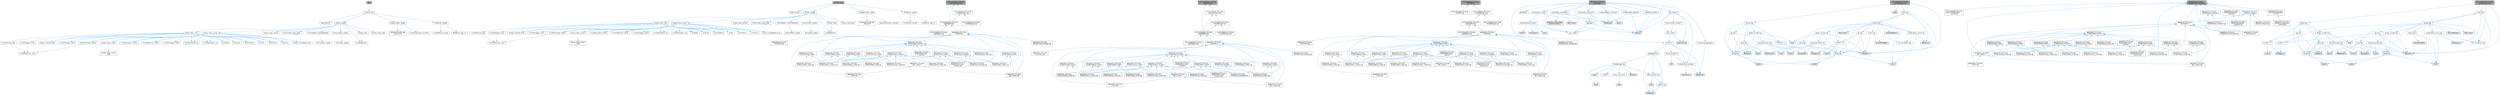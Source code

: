 digraph root {
	graph [bgcolor=transparent];
	node [fontname=Helvetica,
		fontsize=10,
		height=0.2,
		label="\N",
		shape=box,
		width=0.4
	];
	edge [fontname=Helvetica,
		fontsize=10,
		labelfontname=Helvetica,
		labelfontsize=10
	];
	subgraph loop {
		graph [bgcolor=transparent,
			rankdir=LR
		];
		node [URL="",
			color="",
			fillcolor="",
			fontcolor="",
			fontname=Helvetica,
			fontsize=10,
			height=0.2,
			id="",
			label="\N",
			shape=box,
			style="",
			tooltip="",
			width=0.4
		];
		edge [color="",
			fontname=Helvetica,
			fontsize=10,
			id="",
			labelfontname=Helvetica,
			labelfontsize=10,
			style="",
			tooltip=""
		];
		Node1	[color=gray40,
			fillcolor=grey60,
			fontcolor=black,
			id=Node000001,
			label=loop,
			style=filled,
			tooltip=" "];
		Node2	[URL="$class_context.html#a78c450b80877fe560a2abe7a541a118c",
			color=grey40,
			fillcolor=white,
			id=Node000002,
			label="Context::loop",
			style=filled,
			tooltip=" "];
		Node1 -> Node2	[color=steelblue1,
			id=edge61_Node000001_Node000002,
			style=solid,
			tooltip=" "];
		Node3	[URL="$class_state.html#a82ef896916bba81b0c818d37af21bf3c",
			color=grey40,
			fillcolor=white,
			id=Node000003,
			label="State::process",
			style=filled,
			tooltip=" "];
		Node2 -> Node3	[color=steelblue1,
			id=edge62_Node000002_Node000003,
			style=solid,
			tooltip=" "];
		Node4	[URL="$class_display.html#ad2740b779d61e461c4dcaaf34f1fcd8f",
			color=grey40,
			fillcolor=white,
			id=Node000004,
			label="Display::update",
			style=filled,
			tooltip=" "];
		Node2 -> Node4	[color=steelblue1,
			id=edge63_Node000002_Node000004,
			style=solid,
			tooltip=" "];
		Node36	[URL="$class_geiger_counter.html#af47906652803b0a81b3485ee19d1f7e6",
			color=grey40,
			fillcolor=white,
			id=Node000036,
			label="GeigerCounter::update",
			style=filled,
			tooltip=" "];
		Node2 -> Node36	[color=steelblue1,
			id=edge115_Node000002_Node000036,
			style=solid,
			tooltip=" "];
		Node39	[URL="$class_g_p_s_sensor.html#a70ffb7412fa7a4cc14cad2135b79c59e",
			color=grey40,
			fillcolor=white,
			id=Node000039,
			label="GPSSensor::update",
			style=filled,
			tooltip=" "];
		Node2 -> Node39	[color=steelblue1,
			id=edge118_Node000002_Node000039,
			style=solid,
			tooltip=" "];
		Node5	[URL="$class_display.html#a14242933dd00fc1d50f9ae70d5121d14",
			color=grey40,
			fillcolor=white,
			id=Node000005,
			label="Display::clear",
			style=filled,
			tooltip=" "];
		Node4 -> Node5	[color=steelblue1,
			id=edge64_Node000004_Node000005,
			style=solid,
			tooltip=" "];
		Node6	[URL="$display_8cpp.html#aa80b8dc616dd7cd22263440802492d75",
			color=grey40,
			fillcolor=white,
			id=Node000006,
			label=core2Brightness,
			style=filled,
			tooltip=" "];
		Node4 -> Node6	[color=steelblue1,
			id=edge66_Node000004_Node000006,
			style=solid,
			tooltip=" "];
		Node7	[URL="$class_display.html#aa64573075ec3f5141cb7906c9cbb4ad1",
			color=grey40,
			fillcolor=white,
			id=Node000007,
			label="Display::draw_base",
			style=filled,
			tooltip=" "];
		Node4 -> Node7	[color=steelblue1,
			id=edge67_Node000004_Node000007,
			style=solid,
			tooltip=" "];
		Node8	[URL="$class_display.html#a67f2a955b6ece55b0523c08cac84653e",
			color=grey40,
			fillcolor=white,
			id=Node000008,
			label="Display::draw_main",
			style=filled,
			tooltip=" "];
		Node4 -> Node8	[color=steelblue1,
			id=edge68_Node000004_Node000008,
			style=solid,
			tooltip=" "];
		Node29	[URL="$class_display.html#aadce78ab84e53b437eedf6cc2d941a3a",
			color=grey40,
			fillcolor=white,
			id=Node000029,
			label="Display::draw_qrcode",
			style=filled,
			tooltip=" "];
		Node4 -> Node29	[color=steelblue1,
			id=edge91_Node000004_Node000029,
			style=solid,
			tooltip=" "];
		Node30	[URL="$class_display.html#ae560cdb07a616ef351214a053b018128",
			color=grey40,
			fillcolor=white,
			id=Node000030,
			label="Display::draw_survey",
			style=filled,
			tooltip=" "];
		Node4 -> Node30	[color=steelblue1,
			id=edge92_Node000004_Node000030,
			style=solid,
			tooltip=" "];
		Node31	[URL="$class_menu_context.html#af3449484c482bc70d7d15023e047a84a",
			color=grey40,
			fillcolor=white,
			id=Node000031,
			label="MenuContext::goto_state",
			style=filled,
			tooltip=" "];
		Node4 -> Node31	[color=steelblue1,
			id=edge109_Node000004_Node000031,
			style=solid,
			tooltip=" "];
		Node32	[URL="$class_motion_detect.html#a66e4b850e0423024661a6f766a40fcea",
			color=grey40,
			fillcolor=white,
			id=Node000032,
			label="MotionDetect::motionDetected",
			style=filled,
			tooltip="One-shot check that motion exceeded threshold since last update."];
		Node4 -> Node32	[color=steelblue1,
			id=edge111_Node000004_Node000032,
			style=solid,
			tooltip=" "];
		Node34	[URL="$class_menu_context.html#a5101ae5be4d87102d5d143ea5ccdae12",
			color=grey40,
			fillcolor=white,
			id=Node000034,
			label="MenuContext::update",
			style=filled,
			tooltip=" "];
		Node4 -> Node34	[color=steelblue1,
			id=edge113_Node000004_Node000034,
			style=solid,
			tooltip=" "];
		Node5 -> Node6	[color=steelblue1,
			id=edge65_Node000005_Node000006,
			style=solid,
			tooltip=" "];
		Node9	[URL="$struct_tiny_g_p_s_course.html#a76dc8ae6c2fe5ead9b44c8d53a3272ca",
			color=grey40,
			fillcolor=white,
			id=Node000009,
			label="TinyGPSCourse::deg",
			style=filled,
			tooltip=" "];
		Node8 -> Node9	[color=steelblue1,
			id=edge69_Node000008_Node000009,
			style=solid,
			tooltip=" "];
		Node11	[URL="$class_display.html#a75180c9b967a0126ce3b01a7ce6623b5",
			color=grey40,
			fillcolor=white,
			id=Node000011,
			label="Display::draw_navbar",
			style=filled,
			tooltip=" "];
		Node8 -> Node11	[color=steelblue1,
			id=edge71_Node000008_Node000011,
			style=solid,
			tooltip=" "];
		Node13	[URL="$struct_tiny_g_p_s_location.html#aa5182c29798506eb727058d884f20633",
			color=grey40,
			fillcolor=white,
			id=Node000013,
			label="TinyGPSLocation::isValid",
			style=filled,
			tooltip=" "];
		Node8 -> Node13	[color=steelblue1,
			id=edge73_Node000008_Node000013,
			style=solid,
			tooltip=" "];
		Node14	[URL="$struct_tiny_g_p_s_decimal.html#a34e6448314c198fa204dfb22cd24fc7e",
			color=grey40,
			fillcolor=white,
			id=Node000014,
			label="TinyGPSDecimal::isValid",
			style=filled,
			tooltip=" "];
		Node8 -> Node14	[color=steelblue1,
			id=edge74_Node000008_Node000014,
			style=solid,
			tooltip=" "];
		Node15	[URL="$struct_tiny_g_p_s_integer.html#a3a76131645f7604b3f3e759b90f9373f",
			color=grey40,
			fillcolor=white,
			id=Node000015,
			label="TinyGPSInteger::isValid",
			style=filled,
			tooltip=" "];
		Node8 -> Node15	[color=steelblue1,
			id=edge75_Node000008_Node000015,
			style=solid,
			tooltip=" "];
		Node16	[URL="$struct_tiny_g_p_s_speed.html#a7fee3c8f9f2fcc5f4a517bd6108f79dd",
			color=grey40,
			fillcolor=white,
			id=Node000016,
			label="TinyGPSSpeed::kmph",
			style=filled,
			tooltip=" "];
		Node8 -> Node16	[color=steelblue1,
			id=edge76_Node000008_Node000016,
			style=solid,
			tooltip=" "];
		Node17	[URL="$struct_tiny_g_p_s_location.html#a86c3acea4f317b427eebb667e4d05a49",
			color=grey40,
			fillcolor=white,
			id=Node000017,
			label="TinyGPSLocation::lat",
			style=filled,
			tooltip=" "];
		Node8 -> Node17	[color=steelblue1,
			id=edge78_Node000008_Node000017,
			style=solid,
			tooltip=" "];
		Node18	[URL="$struct_tiny_g_p_s_location.html#a544e9009a5580b2fd5466821a5e5b782",
			color=grey40,
			fillcolor=white,
			id=Node000018,
			label="TinyGPSLocation::lng",
			style=filled,
			tooltip=" "];
		Node8 -> Node18	[color=steelblue1,
			id=edge79_Node000008_Node000018,
			style=solid,
			tooltip=" "];
		Node19	[URL="$struct_tiny_g_p_s_altitude.html#a5a39d145bb1778814007206c765189f7",
			color=grey40,
			fillcolor=white,
			id=Node000019,
			label="TinyGPSAltitude::meters",
			style=filled,
			tooltip=" "];
		Node8 -> Node19	[color=steelblue1,
			id=edge80_Node000008_Node000019,
			style=solid,
			tooltip=" "];
		Node20	[URL="$display_8cpp.html#a926cd9ce500f615f3624c657c59d7153",
			color=grey40,
			fillcolor=white,
			id=Node000020,
			label=printDate,
			style=filled,
			tooltip=" "];
		Node8 -> Node20	[color=steelblue1,
			id=edge82_Node000008_Node000020,
			style=solid,
			tooltip=" "];
		Node21	[URL="$display_8cpp.html#a257d550e178a981f697d51a2a1695892",
			color=grey40,
			fillcolor=white,
			id=Node000021,
			label=printFloat,
			style=filled,
			tooltip=" "];
		Node8 -> Node21	[color=steelblue1,
			id=edge83_Node000008_Node000021,
			style=solid,
			tooltip=" "];
		Node22	[URL="$display_8cpp.html#a1cd111cb4e208d401902c3ae1eed3b59",
			color=grey40,
			fillcolor=white,
			id=Node000022,
			label=printFloatFont,
			style=filled,
			tooltip=" "];
		Node8 -> Node22	[color=steelblue1,
			id=edge84_Node000008_Node000022,
			style=solid,
			tooltip=" "];
		Node23	[URL="$display_8cpp.html#a98b4b70aadeb673bcc1d2d3739a5a814",
			color=grey40,
			fillcolor=white,
			id=Node000023,
			label=printInt,
			style=filled,
			tooltip=" "];
		Node8 -> Node23	[color=steelblue1,
			id=edge85_Node000008_Node000023,
			style=solid,
			tooltip=" "];
		Node24	[URL="$display_8cpp.html#ac3f9cc9b5e5a3d4ede89be90682c1acb",
			color=grey40,
			fillcolor=white,
			id=Node000024,
			label=printIntFont,
			style=filled,
			tooltip=" "];
		Node8 -> Node24	[color=steelblue1,
			id=edge86_Node000008_Node000024,
			style=solid,
			tooltip=" "];
		Node25	[URL="$display_8cpp.html#ae52b907c706dbf05bd97198c296ec5cc",
			color=grey40,
			fillcolor=white,
			id=Node000025,
			label=printTime,
			style=filled,
			tooltip=" "];
		Node8 -> Node25	[color=steelblue1,
			id=edge87_Node000008_Node000025,
			style=solid,
			tooltip=" "];
		Node26	[URL="$class_display.html#aa7b36908fb46ec9bf36366c8d9119f30",
			color=grey40,
			fillcolor=white,
			id=Node000026,
			label="Display::showBatteryLevel",
			style=filled,
			tooltip=" "];
		Node8 -> Node26	[color=steelblue1,
			id=edge88_Node000008_Node000026,
			style=solid,
			tooltip=" "];
		Node27	[URL="$class_display.html#a0b6dd251c800397e9b9522483eb9c233",
			color=grey40,
			fillcolor=white,
			id=Node000027,
			label="Display::showDeviceId",
			style=filled,
			tooltip=" "];
		Node8 -> Node27	[color=steelblue1,
			id=edge89_Node000008_Node000027,
			style=solid,
			tooltip=" "];
		Node28	[URL="$struct_tiny_g_p_s_integer.html#a67de7e76d61dbd25eb32f701d8ce867b",
			color=grey40,
			fillcolor=white,
			id=Node000028,
			label="TinyGPSInteger::value",
			style=filled,
			tooltip=" "];
		Node8 -> Node28	[color=steelblue1,
			id=edge90_Node000008_Node000028,
			style=solid,
			tooltip=" "];
		Node10	[URL="$struct_tiny_g_p_s_decimal.html#ac3ce80976e5d8456e9f211b910a6cb19",
			color=grey40,
			fillcolor=white,
			id=Node000010,
			label="TinyGPSDecimal::value",
			style=filled,
			tooltip=" "];
		Node9 -> Node10	[color=steelblue1,
			id=edge70_Node000009_Node000010,
			style=solid,
			tooltip=" "];
		Node12	[URL="$class_display.html#abe6a389bd196987cdc01967c1657b597",
			color=grey40,
			fillcolor=white,
			id=Node000012,
			label="Display::draw_navbar\l_label",
			style=filled,
			tooltip=" "];
		Node11 -> Node12	[color=steelblue1,
			id=edge72_Node000011_Node000012,
			style=solid,
			tooltip=" "];
		Node16 -> Node10	[color=steelblue1,
			id=edge77_Node000016_Node000010,
			style=solid,
			tooltip=" "];
		Node19 -> Node10	[color=steelblue1,
			id=edge81_Node000019_Node000010,
			style=solid,
			tooltip=" "];
		Node30 -> Node11	[color=steelblue1,
			id=edge93_Node000030_Node000011,
			style=solid,
			tooltip=" "];
		Node30 -> Node13	[color=steelblue1,
			id=edge94_Node000030_Node000013,
			style=solid,
			tooltip=" "];
		Node30 -> Node14	[color=steelblue1,
			id=edge95_Node000030_Node000014,
			style=solid,
			tooltip=" "];
		Node30 -> Node15	[color=steelblue1,
			id=edge96_Node000030_Node000015,
			style=solid,
			tooltip=" "];
		Node30 -> Node17	[color=steelblue1,
			id=edge97_Node000030_Node000017,
			style=solid,
			tooltip=" "];
		Node30 -> Node18	[color=steelblue1,
			id=edge98_Node000030_Node000018,
			style=solid,
			tooltip=" "];
		Node30 -> Node19	[color=steelblue1,
			id=edge99_Node000030_Node000019,
			style=solid,
			tooltip=" "];
		Node30 -> Node20	[color=steelblue1,
			id=edge100_Node000030_Node000020,
			style=solid,
			tooltip=" "];
		Node30 -> Node21	[color=steelblue1,
			id=edge101_Node000030_Node000021,
			style=solid,
			tooltip=" "];
		Node30 -> Node22	[color=steelblue1,
			id=edge102_Node000030_Node000022,
			style=solid,
			tooltip=" "];
		Node30 -> Node23	[color=steelblue1,
			id=edge103_Node000030_Node000023,
			style=solid,
			tooltip=" "];
		Node30 -> Node24	[color=steelblue1,
			id=edge104_Node000030_Node000024,
			style=solid,
			tooltip=" "];
		Node30 -> Node25	[color=steelblue1,
			id=edge105_Node000030_Node000025,
			style=solid,
			tooltip=" "];
		Node30 -> Node26	[color=steelblue1,
			id=edge106_Node000030_Node000026,
			style=solid,
			tooltip=" "];
		Node30 -> Node27	[color=steelblue1,
			id=edge107_Node000030_Node000027,
			style=solid,
			tooltip=" "];
		Node30 -> Node28	[color=steelblue1,
			id=edge108_Node000030_Node000028,
			style=solid,
			tooltip=" "];
		Node31 -> Node31	[color=steelblue1,
			id=edge110_Node000031_Node000031,
			style=solid,
			tooltip=" "];
		Node33	[URL="$class_motion_detect.html#a45bf353f17123a6bfcc6c155ff7e2528",
			color=grey40,
			fillcolor=white,
			id=Node000033,
			label="MotionDetect::update",
			style=filled,
			tooltip="Force a re-read of the IMU, update motion."];
		Node32 -> Node33	[color=steelblue1,
			id=edge112_Node000032_Node000033,
			style=solid,
			tooltip=" "];
		Node35	[URL="$class_menu_state.html#ade23ec3aca339602fc6145ca7594b69b",
			color=grey40,
			fillcolor=white,
			id=Node000035,
			label="MenuState::update",
			style=filled,
			tooltip=" "];
		Node34 -> Node35	[color=steelblue1,
			id=edge114_Node000034_Node000035,
			style=solid,
			tooltip=" "];
		Node37	[URL="$class_hardware_counter.html#a8b1831862879280db14b8a7406169e7c",
			color=grey40,
			fillcolor=white,
			id=Node000037,
			label="HardwareCounter::available",
			style=filled,
			tooltip=" "];
		Node36 -> Node37	[color=steelblue1,
			id=edge116_Node000036_Node000037,
			style=solid,
			tooltip=" "];
		Node38	[URL="$class_hardware_counter.html#ad8529a6e8473d44f214dd1649fed8c38",
			color=grey40,
			fillcolor=white,
			id=Node000038,
			label="HardwareCounter::get\l_last_count",
			style=filled,
			tooltip=" "];
		Node36 -> Node38	[color=steelblue1,
			id=edge117_Node000036_Node000038,
			style=solid,
			tooltip=" "];
		Node40	[URL="$class_g_p_s_sensor.html#a1f2097cc5d1642b86a0fb996d8223382",
			color=grey40,
			fillcolor=white,
			id=Node000040,
			label="GPSSensor::age_ms",
			style=filled,
			tooltip=" "];
		Node39 -> Node40	[color=steelblue1,
			id=edge119_Node000039_Node000040,
			style=solid,
			tooltip=" "];
		Node41	[URL="$class_tiny_g_p_s_plus.html#ad7b78320b7e4967df17c6a27008a5154",
			color=grey40,
			fillcolor=white,
			id=Node000041,
			label="TinyGPSPlus::encode",
			style=filled,
			tooltip=" "];
		Node39 -> Node41	[color=steelblue1,
			id=edge120_Node000039_Node000041,
			style=solid,
			tooltip=" "];
	}
	subgraph "Context::loop" {
		graph [bgcolor=transparent,
			rankdir=LR
		];
		node [URL="",
			color="",
			fillcolor="",
			fontcolor="",
			fontname=Helvetica,
			fontsize=10,
			height=0.2,
			id="",
			label="\N",
			shape=box,
			style="",
			tooltip="",
			width=0.4
		];
		edge [color="",
			fontname=Helvetica,
			fontsize=10,
			id="",
			labelfontname=Helvetica,
			labelfontsize=10,
			style="",
			tooltip=""
		];
		Node1_gv5	[color=gray40,
			fillcolor=grey60,
			fontcolor=black,
			id=Node000001,
			label="Context::loop",
			style=filled,
			tooltip=" "];
		Node2_gv5	[URL="$class_state.html#a82ef896916bba81b0c818d37af21bf3c",
			color=grey40,
			fillcolor=white,
			id=Node000002,
			label="State::process",
			style=filled,
			tooltip=" "];
		Node1_gv5 -> Node2_gv5	[color=steelblue1,
			id=edge60_Node000001_Node000002,
			style=solid,
			tooltip=" "];
		Node3_gv5	[URL="$class_display.html#ad2740b779d61e461c4dcaaf34f1fcd8f",
			color=grey40,
			fillcolor=white,
			id=Node000003,
			label="Display::update",
			style=filled,
			tooltip=" "];
		Node1_gv5 -> Node3_gv5	[color=steelblue1,
			id=edge61_Node000001_Node000003,
			style=solid,
			tooltip=" "];
		Node35_gv2	[URL="$class_geiger_counter.html#af47906652803b0a81b3485ee19d1f7e6",
			color=grey40,
			fillcolor=white,
			id=Node000035,
			label="GeigerCounter::update",
			style=filled,
			tooltip=" "];
		Node1_gv5 -> Node35_gv2	[color=steelblue1,
			id=edge113_Node000001_Node000035,
			style=solid,
			tooltip=" "];
		Node38_gv2	[URL="$class_g_p_s_sensor.html#a70ffb7412fa7a4cc14cad2135b79c59e",
			color=grey40,
			fillcolor=white,
			id=Node000038,
			label="GPSSensor::update",
			style=filled,
			tooltip=" "];
		Node1_gv5 -> Node38_gv2	[color=steelblue1,
			id=edge116_Node000001_Node000038,
			style=solid,
			tooltip=" "];
		Node4_gv5	[URL="$class_display.html#a14242933dd00fc1d50f9ae70d5121d14",
			color=grey40,
			fillcolor=white,
			id=Node000004,
			label="Display::clear",
			style=filled,
			tooltip=" "];
		Node3_gv5 -> Node4_gv5	[color=steelblue1,
			id=edge62_Node000003_Node000004,
			style=solid,
			tooltip=" "];
		Node5_gv5	[URL="$display_8cpp.html#aa80b8dc616dd7cd22263440802492d75",
			color=grey40,
			fillcolor=white,
			id=Node000005,
			label=core2Brightness,
			style=filled,
			tooltip=" "];
		Node3_gv5 -> Node5_gv5	[color=steelblue1,
			id=edge64_Node000003_Node000005,
			style=solid,
			tooltip=" "];
		Node6_gv5	[URL="$class_display.html#aa64573075ec3f5141cb7906c9cbb4ad1",
			color=grey40,
			fillcolor=white,
			id=Node000006,
			label="Display::draw_base",
			style=filled,
			tooltip=" "];
		Node3_gv5 -> Node6_gv5	[color=steelblue1,
			id=edge65_Node000003_Node000006,
			style=solid,
			tooltip=" "];
		Node7_gv5	[URL="$class_display.html#a67f2a955b6ece55b0523c08cac84653e",
			color=grey40,
			fillcolor=white,
			id=Node000007,
			label="Display::draw_main",
			style=filled,
			tooltip=" "];
		Node3_gv5 -> Node7_gv5	[color=steelblue1,
			id=edge66_Node000003_Node000007,
			style=solid,
			tooltip=" "];
		Node28_gv5	[URL="$class_display.html#aadce78ab84e53b437eedf6cc2d941a3a",
			color=grey40,
			fillcolor=white,
			id=Node000028,
			label="Display::draw_qrcode",
			style=filled,
			tooltip=" "];
		Node3_gv5 -> Node28_gv5	[color=steelblue1,
			id=edge89_Node000003_Node000028,
			style=solid,
			tooltip=" "];
		Node29_gv5	[URL="$class_display.html#ae560cdb07a616ef351214a053b018128",
			color=grey40,
			fillcolor=white,
			id=Node000029,
			label="Display::draw_survey",
			style=filled,
			tooltip=" "];
		Node3_gv5 -> Node29_gv5	[color=steelblue1,
			id=edge90_Node000003_Node000029,
			style=solid,
			tooltip=" "];
		Node30_gv5	[URL="$class_menu_context.html#af3449484c482bc70d7d15023e047a84a",
			color=grey40,
			fillcolor=white,
			id=Node000030,
			label="MenuContext::goto_state",
			style=filled,
			tooltip=" "];
		Node3_gv5 -> Node30_gv5	[color=steelblue1,
			id=edge107_Node000003_Node000030,
			style=solid,
			tooltip=" "];
		Node31_gv5	[URL="$class_motion_detect.html#a66e4b850e0423024661a6f766a40fcea",
			color=grey40,
			fillcolor=white,
			id=Node000031,
			label="MotionDetect::motionDetected",
			style=filled,
			tooltip="One-shot check that motion exceeded threshold since last update."];
		Node3_gv5 -> Node31_gv5	[color=steelblue1,
			id=edge109_Node000003_Node000031,
			style=solid,
			tooltip=" "];
		Node33_gv2	[URL="$class_menu_context.html#a5101ae5be4d87102d5d143ea5ccdae12",
			color=grey40,
			fillcolor=white,
			id=Node000033,
			label="MenuContext::update",
			style=filled,
			tooltip=" "];
		Node3_gv5 -> Node33_gv2	[color=steelblue1,
			id=edge111_Node000003_Node000033,
			style=solid,
			tooltip=" "];
		Node4_gv5 -> Node5_gv5	[color=steelblue1,
			id=edge63_Node000004_Node000005,
			style=solid,
			tooltip=" "];
		Node8_gv5	[URL="$struct_tiny_g_p_s_course.html#a76dc8ae6c2fe5ead9b44c8d53a3272ca",
			color=grey40,
			fillcolor=white,
			id=Node000008,
			label="TinyGPSCourse::deg",
			style=filled,
			tooltip=" "];
		Node7_gv5 -> Node8_gv5	[color=steelblue1,
			id=edge67_Node000007_Node000008,
			style=solid,
			tooltip=" "];
		Node10_gv5	[URL="$class_display.html#a75180c9b967a0126ce3b01a7ce6623b5",
			color=grey40,
			fillcolor=white,
			id=Node000010,
			label="Display::draw_navbar",
			style=filled,
			tooltip=" "];
		Node7_gv5 -> Node10_gv5	[color=steelblue1,
			id=edge69_Node000007_Node000010,
			style=solid,
			tooltip=" "];
		Node12_gv5	[URL="$struct_tiny_g_p_s_location.html#aa5182c29798506eb727058d884f20633",
			color=grey40,
			fillcolor=white,
			id=Node000012,
			label="TinyGPSLocation::isValid",
			style=filled,
			tooltip=" "];
		Node7_gv5 -> Node12_gv5	[color=steelblue1,
			id=edge71_Node000007_Node000012,
			style=solid,
			tooltip=" "];
		Node13_gv5	[URL="$struct_tiny_g_p_s_decimal.html#a34e6448314c198fa204dfb22cd24fc7e",
			color=grey40,
			fillcolor=white,
			id=Node000013,
			label="TinyGPSDecimal::isValid",
			style=filled,
			tooltip=" "];
		Node7_gv5 -> Node13_gv5	[color=steelblue1,
			id=edge72_Node000007_Node000013,
			style=solid,
			tooltip=" "];
		Node14_gv5	[URL="$struct_tiny_g_p_s_integer.html#a3a76131645f7604b3f3e759b90f9373f",
			color=grey40,
			fillcolor=white,
			id=Node000014,
			label="TinyGPSInteger::isValid",
			style=filled,
			tooltip=" "];
		Node7_gv5 -> Node14_gv5	[color=steelblue1,
			id=edge73_Node000007_Node000014,
			style=solid,
			tooltip=" "];
		Node15_gv5	[URL="$struct_tiny_g_p_s_speed.html#a7fee3c8f9f2fcc5f4a517bd6108f79dd",
			color=grey40,
			fillcolor=white,
			id=Node000015,
			label="TinyGPSSpeed::kmph",
			style=filled,
			tooltip=" "];
		Node7_gv5 -> Node15_gv5	[color=steelblue1,
			id=edge74_Node000007_Node000015,
			style=solid,
			tooltip=" "];
		Node16_gv5	[URL="$struct_tiny_g_p_s_location.html#a86c3acea4f317b427eebb667e4d05a49",
			color=grey40,
			fillcolor=white,
			id=Node000016,
			label="TinyGPSLocation::lat",
			style=filled,
			tooltip=" "];
		Node7_gv5 -> Node16_gv5	[color=steelblue1,
			id=edge76_Node000007_Node000016,
			style=solid,
			tooltip=" "];
		Node17_gv5	[URL="$struct_tiny_g_p_s_location.html#a544e9009a5580b2fd5466821a5e5b782",
			color=grey40,
			fillcolor=white,
			id=Node000017,
			label="TinyGPSLocation::lng",
			style=filled,
			tooltip=" "];
		Node7_gv5 -> Node17_gv5	[color=steelblue1,
			id=edge77_Node000007_Node000017,
			style=solid,
			tooltip=" "];
		Node18_gv5	[URL="$struct_tiny_g_p_s_altitude.html#a5a39d145bb1778814007206c765189f7",
			color=grey40,
			fillcolor=white,
			id=Node000018,
			label="TinyGPSAltitude::meters",
			style=filled,
			tooltip=" "];
		Node7_gv5 -> Node18_gv5	[color=steelblue1,
			id=edge78_Node000007_Node000018,
			style=solid,
			tooltip=" "];
		Node19_gv5	[URL="$display_8cpp.html#a926cd9ce500f615f3624c657c59d7153",
			color=grey40,
			fillcolor=white,
			id=Node000019,
			label=printDate,
			style=filled,
			tooltip=" "];
		Node7_gv5 -> Node19_gv5	[color=steelblue1,
			id=edge80_Node000007_Node000019,
			style=solid,
			tooltip=" "];
		Node20_gv5	[URL="$display_8cpp.html#a257d550e178a981f697d51a2a1695892",
			color=grey40,
			fillcolor=white,
			id=Node000020,
			label=printFloat,
			style=filled,
			tooltip=" "];
		Node7_gv5 -> Node20_gv5	[color=steelblue1,
			id=edge81_Node000007_Node000020,
			style=solid,
			tooltip=" "];
		Node21_gv5	[URL="$display_8cpp.html#a1cd111cb4e208d401902c3ae1eed3b59",
			color=grey40,
			fillcolor=white,
			id=Node000021,
			label=printFloatFont,
			style=filled,
			tooltip=" "];
		Node7_gv5 -> Node21_gv5	[color=steelblue1,
			id=edge82_Node000007_Node000021,
			style=solid,
			tooltip=" "];
		Node22_gv5	[URL="$display_8cpp.html#a98b4b70aadeb673bcc1d2d3739a5a814",
			color=grey40,
			fillcolor=white,
			id=Node000022,
			label=printInt,
			style=filled,
			tooltip=" "];
		Node7_gv5 -> Node22_gv5	[color=steelblue1,
			id=edge83_Node000007_Node000022,
			style=solid,
			tooltip=" "];
		Node23_gv5	[URL="$display_8cpp.html#ac3f9cc9b5e5a3d4ede89be90682c1acb",
			color=grey40,
			fillcolor=white,
			id=Node000023,
			label=printIntFont,
			style=filled,
			tooltip=" "];
		Node7_gv5 -> Node23_gv5	[color=steelblue1,
			id=edge84_Node000007_Node000023,
			style=solid,
			tooltip=" "];
		Node24_gv5	[URL="$display_8cpp.html#ae52b907c706dbf05bd97198c296ec5cc",
			color=grey40,
			fillcolor=white,
			id=Node000024,
			label=printTime,
			style=filled,
			tooltip=" "];
		Node7_gv5 -> Node24_gv5	[color=steelblue1,
			id=edge85_Node000007_Node000024,
			style=solid,
			tooltip=" "];
		Node25_gv5	[URL="$class_display.html#aa7b36908fb46ec9bf36366c8d9119f30",
			color=grey40,
			fillcolor=white,
			id=Node000025,
			label="Display::showBatteryLevel",
			style=filled,
			tooltip=" "];
		Node7_gv5 -> Node25_gv5	[color=steelblue1,
			id=edge86_Node000007_Node000025,
			style=solid,
			tooltip=" "];
		Node26_gv5	[URL="$class_display.html#a0b6dd251c800397e9b9522483eb9c233",
			color=grey40,
			fillcolor=white,
			id=Node000026,
			label="Display::showDeviceId",
			style=filled,
			tooltip=" "];
		Node7_gv5 -> Node26_gv5	[color=steelblue1,
			id=edge87_Node000007_Node000026,
			style=solid,
			tooltip=" "];
		Node27_gv5	[URL="$struct_tiny_g_p_s_integer.html#a67de7e76d61dbd25eb32f701d8ce867b",
			color=grey40,
			fillcolor=white,
			id=Node000027,
			label="TinyGPSInteger::value",
			style=filled,
			tooltip=" "];
		Node7_gv5 -> Node27_gv5	[color=steelblue1,
			id=edge88_Node000007_Node000027,
			style=solid,
			tooltip=" "];
		Node9_gv5	[URL="$struct_tiny_g_p_s_decimal.html#ac3ce80976e5d8456e9f211b910a6cb19",
			color=grey40,
			fillcolor=white,
			id=Node000009,
			label="TinyGPSDecimal::value",
			style=filled,
			tooltip=" "];
		Node8_gv5 -> Node9_gv5	[color=steelblue1,
			id=edge68_Node000008_Node000009,
			style=solid,
			tooltip=" "];
		Node11_gv5	[URL="$class_display.html#abe6a389bd196987cdc01967c1657b597",
			color=grey40,
			fillcolor=white,
			id=Node000011,
			label="Display::draw_navbar\l_label",
			style=filled,
			tooltip=" "];
		Node10_gv5 -> Node11_gv5	[color=steelblue1,
			id=edge70_Node000010_Node000011,
			style=solid,
			tooltip=" "];
		Node15_gv5 -> Node9_gv5	[color=steelblue1,
			id=edge75_Node000015_Node000009,
			style=solid,
			tooltip=" "];
		Node18_gv5 -> Node9_gv5	[color=steelblue1,
			id=edge79_Node000018_Node000009,
			style=solid,
			tooltip=" "];
		Node29_gv5 -> Node10_gv5	[color=steelblue1,
			id=edge91_Node000029_Node000010,
			style=solid,
			tooltip=" "];
		Node29_gv5 -> Node12_gv5	[color=steelblue1,
			id=edge92_Node000029_Node000012,
			style=solid,
			tooltip=" "];
		Node29_gv5 -> Node13_gv5	[color=steelblue1,
			id=edge93_Node000029_Node000013,
			style=solid,
			tooltip=" "];
		Node29_gv5 -> Node14_gv5	[color=steelblue1,
			id=edge94_Node000029_Node000014,
			style=solid,
			tooltip=" "];
		Node29_gv5 -> Node16_gv5	[color=steelblue1,
			id=edge95_Node000029_Node000016,
			style=solid,
			tooltip=" "];
		Node29_gv5 -> Node17_gv5	[color=steelblue1,
			id=edge96_Node000029_Node000017,
			style=solid,
			tooltip=" "];
		Node29_gv5 -> Node18_gv5	[color=steelblue1,
			id=edge97_Node000029_Node000018,
			style=solid,
			tooltip=" "];
		Node29_gv5 -> Node19_gv5	[color=steelblue1,
			id=edge98_Node000029_Node000019,
			style=solid,
			tooltip=" "];
		Node29_gv5 -> Node20_gv5	[color=steelblue1,
			id=edge99_Node000029_Node000020,
			style=solid,
			tooltip=" "];
		Node29_gv5 -> Node21_gv5	[color=steelblue1,
			id=edge100_Node000029_Node000021,
			style=solid,
			tooltip=" "];
		Node29_gv5 -> Node22_gv5	[color=steelblue1,
			id=edge101_Node000029_Node000022,
			style=solid,
			tooltip=" "];
		Node29_gv5 -> Node23_gv5	[color=steelblue1,
			id=edge102_Node000029_Node000023,
			style=solid,
			tooltip=" "];
		Node29_gv5 -> Node24_gv5	[color=steelblue1,
			id=edge103_Node000029_Node000024,
			style=solid,
			tooltip=" "];
		Node29_gv5 -> Node25_gv5	[color=steelblue1,
			id=edge104_Node000029_Node000025,
			style=solid,
			tooltip=" "];
		Node29_gv5 -> Node26_gv5	[color=steelblue1,
			id=edge105_Node000029_Node000026,
			style=solid,
			tooltip=" "];
		Node29_gv5 -> Node27_gv5	[color=steelblue1,
			id=edge106_Node000029_Node000027,
			style=solid,
			tooltip=" "];
		Node30_gv5 -> Node30_gv5	[color=steelblue1,
			id=edge108_Node000030_Node000030,
			style=solid,
			tooltip=" "];
		Node32_gv4	[URL="$class_motion_detect.html#a45bf353f17123a6bfcc6c155ff7e2528",
			color=grey40,
			fillcolor=white,
			id=Node000032,
			label="MotionDetect::update",
			style=filled,
			tooltip="Force a re-read of the IMU, update motion."];
		Node31_gv5 -> Node32_gv4	[color=steelblue1,
			id=edge110_Node000031_Node000032,
			style=solid,
			tooltip=" "];
		Node34_gv2	[URL="$class_menu_state.html#ade23ec3aca339602fc6145ca7594b69b",
			color=grey40,
			fillcolor=white,
			id=Node000034,
			label="MenuState::update",
			style=filled,
			tooltip=" "];
		Node33_gv2 -> Node34_gv2	[color=steelblue1,
			id=edge112_Node000033_Node000034,
			style=solid,
			tooltip=" "];
		Node36_gv2	[URL="$class_hardware_counter.html#a8b1831862879280db14b8a7406169e7c",
			color=grey40,
			fillcolor=white,
			id=Node000036,
			label="HardwareCounter::available",
			style=filled,
			tooltip=" "];
		Node35_gv2 -> Node36_gv2	[color=steelblue1,
			id=edge114_Node000035_Node000036,
			style=solid,
			tooltip=" "];
		Node37_gv2	[URL="$class_hardware_counter.html#ad8529a6e8473d44f214dd1649fed8c38",
			color=grey40,
			fillcolor=white,
			id=Node000037,
			label="HardwareCounter::get\l_last_count",
			style=filled,
			tooltip=" "];
		Node35_gv2 -> Node37_gv2	[color=steelblue1,
			id=edge115_Node000035_Node000037,
			style=solid,
			tooltip=" "];
		Node39_gv2	[URL="$class_g_p_s_sensor.html#a1f2097cc5d1642b86a0fb996d8223382",
			color=grey40,
			fillcolor=white,
			id=Node000039,
			label="GPSSensor::age_ms",
			style=filled,
			tooltip=" "];
		Node38_gv2 -> Node39_gv2	[color=steelblue1,
			id=edge117_Node000038_Node000039,
			style=solid,
			tooltip=" "];
		Node40_gv2	[URL="$class_tiny_g_p_s_plus.html#ad7b78320b7e4967df17c6a27008a5154",
			color=grey40,
			fillcolor=white,
			id=Node000040,
			label="TinyGPSPlus::encode",
			style=filled,
			tooltip=" "];
		Node38_gv2 -> Node40_gv2	[color=steelblue1,
			id=edge118_Node000038_Node000040,
			style=solid,
			tooltip=" "];
	}
	subgraph "archive/bgeigie_firmware/measurements.hpp" {
		graph [bgcolor=transparent];
		node [URL="",
			color="",
			fillcolor="",
			fontcolor="",
			fontname=Helvetica,
			fontsize=10,
			height=0.2,
			id="",
			label="\N",
			shape=box,
			style="",
			tooltip="",
			width=0.4
		];
		edge [color="",
			dir="",
			fontname=Helvetica,
			fontsize=10,
			id="",
			labelfontname=Helvetica,
			labelfontsize=10,
			style="",
			tooltip=""
		];
		Node1_gv1	[color=gray40,
			fillcolor=grey60,
			fontcolor=black,
			id=Node000001,
			label="archive/bgeigie_firmware\l/measurements.hpp",
			style=filled,
			tooltip=" "];
		Node2_gv1	[URL="$aggregator_8hpp.html",
			color=grey40,
			fillcolor=white,
			id=Node000002,
			label="archive/bgeigie_firmware\l/aggregator.hpp",
			style=filled,
			tooltip=" "];
		Node1_gv1 -> Node2_gv1	[color=steelblue1,
			dir=back,
			id=edge54_Node000001_Node000002,
			style=solid,
			tooltip=" "];
		Node30_gv1	[URL="$bgeigie__firmware_2threaded__gps_8hpp.html",
			color=grey40,
			fillcolor=white,
			id=Node000030,
			label="archive/bgeigie_firmware\l/threaded_gps.hpp",
			style=filled,
			tooltip=" "];
		Node1_gv1 -> Node30_gv1	[color=steelblue1,
			dir=back,
			id=edge104_Node000001_Node000030,
			style=solid,
			tooltip=" "];
		Node3_gv1	[URL="$aggregator_8cpp.html",
			color=grey40,
			fillcolor=white,
			id=Node000003,
			label="archive/bgeigie_firmware\l/aggregator.cpp",
			style=filled,
			tooltip=" "];
		Node2_gv1 -> Node3_gv1	[color=steelblue1,
			dir=back,
			id=edge55_Node000002_Node000003,
			style=solid,
			tooltip=" "];
		Node4_gv1	[URL="$controller_8h.html",
			color=grey40,
			fillcolor=white,
			id=Node000004,
			label="bgeigiezen_firmware\l/controller.h",
			style=filled,
			tooltip=" "];
		Node2_gv1 -> Node4_gv1	[color=steelblue1,
			dir=back,
			id=edge56_Node000002_Node000004,
			style=solid,
			tooltip=" "];
		Node5_gv1	[URL="$controller_8cpp.html",
			color=grey40,
			fillcolor=white,
			id=Node000005,
			label="bgeigiezen_firmware\l/controller.cpp",
			style=filled,
			tooltip=" "];
		Node4_gv1 -> Node5_gv1	[color=steelblue1,
			dir=back,
			id=edge57_Node000004_Node000005,
			style=solid,
			tooltip=" "];
		Node6_gv1	[URL="$gfx__screen_8cpp.html",
			color=grey40,
			fillcolor=white,
			id=Node000006,
			label="bgeigiezen_firmware\l/gfx_screen.cpp",
			style=filled,
			tooltip=" "];
		Node4_gv1 -> Node6_gv1	[color=steelblue1,
			dir=back,
			id=edge58_Node000004_Node000006,
			style=solid,
			tooltip=" "];
		Node7_gv1	[URL="$local__storage_8cpp.html",
			color=grey40,
			fillcolor=white,
			id=Node000007,
			label="bgeigiezen_firmware\l/handlers/local_storage.cpp",
			style=filled,
			tooltip=" "];
		Node4_gv1 -> Node7_gv1	[color=steelblue1,
			dir=back,
			id=edge59_Node000004_Node000007,
			style=solid,
			tooltip=" "];
		Node8_gv1	[URL="$bgeigiezen__firmware_2main_8cpp.html",
			color=grey40,
			fillcolor=white,
			id=Node000008,
			label="bgeigiezen_firmware\l/main.cpp",
			style=filled,
			tooltip=" "];
		Node4_gv1 -> Node8_gv1	[color=steelblue1,
			dir=back,
			id=edge60_Node000004_Node000008,
			style=solid,
			tooltip=" "];
		Node9_gv1	[URL="$base__screen_8h.html",
			color=grey40,
			fillcolor=white,
			id=Node000009,
			label="bgeigiezen_firmware\l/screens/base_screen.h",
			style=filled,
			tooltip=" "];
		Node4_gv1 -> Node9_gv1	[color=steelblue1,
			dir=back,
			id=edge61_Node000004_Node000009,
			style=solid,
			tooltip=" "];
		Node13_gv1	[URL="$boot__screen_8cpp.html",
			color=grey40,
			fillcolor=white,
			id=Node000013,
			label="bgeigiezen_firmware\l/screens/boot_screen.cpp",
			style=filled,
			tooltip=" "];
		Node4_gv1 -> Node13_gv1	[color=steelblue1,
			dir=back,
			id=edge101_Node000004_Node000013,
			style=solid,
			tooltip=" "];
		Node16_gv1	[URL="$menu__window_8cpp.html",
			color=grey40,
			fillcolor=white,
			id=Node000016,
			label="bgeigiezen_firmware\l/screens/menu_window.cpp",
			style=filled,
			tooltip=" "];
		Node4_gv1 -> Node16_gv1	[color=steelblue1,
			dir=back,
			id=edge102_Node000004_Node000016,
			style=solid,
			tooltip=" "];
		Node22_gv1	[URL="$sd__message_8cpp.html",
			color=grey40,
			fillcolor=white,
			id=Node000022,
			label="bgeigiezen_firmware\l/screens/sd_message.cpp",
			style=filled,
			tooltip=" "];
		Node4_gv1 -> Node22_gv1	[color=steelblue1,
			dir=back,
			id=edge103_Node000004_Node000022,
			style=solid,
			tooltip=" "];
		Node10_gv1	[URL="$gfx__screen_8h.html",
			color=grey40,
			fillcolor=white,
			id=Node000010,
			label="bgeigiezen_firmware\l/gfx_screen.h",
			style=filled,
			tooltip=" "];
		Node9_gv1 -> Node10_gv1	[color=steelblue1,
			dir=back,
			id=edge62_Node000009_Node000010,
			style=solid,
			tooltip=" "];
		Node11_gv1	[URL="$base__screen_8cpp.html",
			color=grey40,
			fillcolor=white,
			id=Node000011,
			label="bgeigiezen_firmware\l/screens/base_screen.cpp",
			style=filled,
			tooltip=" "];
		Node9_gv1 -> Node11_gv1	[color=steelblue1,
			dir=back,
			id=edge65_Node000009_Node000011,
			style=solid,
			tooltip=" "];
		Node12_gv1	[URL="$boot__screen_8h.html",
			color=grey40,
			fillcolor=white,
			id=Node000012,
			label="bgeigiezen_firmware\l/screens/boot_screen.h",
			style=filled,
			tooltip=" "];
		Node9_gv1 -> Node12_gv1	[color=steelblue1,
			dir=back,
			id=edge66_Node000009_Node000012,
			style=solid,
			tooltip=" "];
		Node14_gv1	[URL="$config__mode_8h.html",
			color=grey40,
			fillcolor=white,
			id=Node000014,
			label="bgeigiezen_firmware\l/screens/config_mode.h",
			style=filled,
			tooltip=" "];
		Node9_gv1 -> Node14_gv1	[color=steelblue1,
			dir=back,
			id=edge69_Node000009_Node000014,
			style=solid,
			tooltip=" "];
		Node17_gv1	[URL="$debug__mode_8h.html",
			color=grey40,
			fillcolor=white,
			id=Node000017,
			label="bgeigiezen_firmware\l/screens/debug_mode.h",
			style=filled,
			tooltip=" "];
		Node9_gv1 -> Node17_gv1	[color=steelblue1,
			dir=back,
			id=edge72_Node000009_Node000017,
			style=solid,
			tooltip=" "];
		Node19_gv1	[URL="$drive__mode_8h.html",
			color=grey40,
			fillcolor=white,
			id=Node000019,
			label="bgeigiezen_firmware\l/screens/drive_mode.h",
			style=filled,
			tooltip=" "];
		Node9_gv1 -> Node19_gv1	[color=steelblue1,
			dir=back,
			id=edge75_Node000009_Node000019,
			style=solid,
			tooltip=" "];
		Node23_gv1	[URL="$first__time__startup_8h.html",
			color=grey40,
			fillcolor=white,
			id=Node000023,
			label="bgeigiezen_firmware\l/screens/first_time\l_startup.h",
			style=filled,
			tooltip=" "];
		Node9_gv1 -> Node23_gv1	[color=steelblue1,
			dir=back,
			id=edge81_Node000009_Node000023,
			style=solid,
			tooltip=" "];
		Node24_gv1	[URL="$fixed__mode_8h.html",
			color=grey40,
			fillcolor=white,
			id=Node000024,
			label="bgeigiezen_firmware\l/screens/fixed_mode.h",
			style=filled,
			tooltip=" "];
		Node9_gv1 -> Node24_gv1	[color=steelblue1,
			dir=back,
			id=edge83_Node000009_Node000024,
			style=solid,
			tooltip=" "];
		Node26_gv1	[URL="$menu__window_8h.html",
			color=grey40,
			fillcolor=white,
			id=Node000026,
			label="bgeigiezen_firmware\l/screens/menu_window.h",
			style=filled,
			tooltip=" "];
		Node9_gv1 -> Node26_gv1	[color=steelblue1,
			dir=back,
			id=edge86_Node000009_Node000026,
			style=solid,
			tooltip=" "];
		Node28_gv1	[URL="$sd__message_8h.html",
			color=grey40,
			fillcolor=white,
			id=Node000028,
			label="bgeigiezen_firmware\l/screens/sd_message.h",
			style=filled,
			tooltip=" "];
		Node9_gv1 -> Node28_gv1	[color=steelblue1,
			dir=back,
			id=edge95_Node000009_Node000028,
			style=solid,
			tooltip=" "];
		Node29_gv1	[URL="$survey__mode_8h.html",
			color=grey40,
			fillcolor=white,
			id=Node000029,
			label="bgeigiezen_firmware\l/screens/survey_mode.h",
			style=filled,
			tooltip=" "];
		Node9_gv1 -> Node29_gv1	[color=steelblue1,
			dir=back,
			id=edge98_Node000009_Node000029,
			style=solid,
			tooltip=" "];
		Node10_gv1 -> Node6_gv1	[color=steelblue1,
			dir=back,
			id=edge63_Node000010_Node000006,
			style=solid,
			tooltip=" "];
		Node10_gv1 -> Node8_gv1	[color=steelblue1,
			dir=back,
			id=edge64_Node000010_Node000008,
			style=solid,
			tooltip=" "];
		Node12_gv1 -> Node6_gv1	[color=steelblue1,
			dir=back,
			id=edge67_Node000012_Node000006,
			style=solid,
			tooltip=" "];
		Node12_gv1 -> Node13_gv1	[color=steelblue1,
			dir=back,
			id=edge68_Node000012_Node000013,
			style=solid,
			tooltip=" "];
		Node15_gv1	[URL="$config__mode_8cpp.html",
			color=grey40,
			fillcolor=white,
			id=Node000015,
			label="bgeigiezen_firmware\l/screens/config_mode.cpp",
			style=filled,
			tooltip=" "];
		Node14_gv1 -> Node15_gv1	[color=steelblue1,
			dir=back,
			id=edge70_Node000014_Node000015,
			style=solid,
			tooltip=" "];
		Node14_gv1 -> Node16_gv1	[color=steelblue1,
			dir=back,
			id=edge71_Node000014_Node000016,
			style=solid,
			tooltip=" "];
		Node17_gv1 -> Node16_gv1	[color=steelblue1,
			dir=back,
			id=edge74_Node000017_Node000016,
			style=solid,
			tooltip=" "];
		Node18_gv1	[URL="$debug__mode_8cpp.html",
			color=grey40,
			fillcolor=white,
			id=Node000018,
			label="bgeigiezen_firmware\l/screens/debug_mode.cpp",
			style=filled,
			tooltip=" "];
		Node17_gv1 -> Node18_gv1	[color=steelblue1,
			dir=back,
			id=edge73_Node000017_Node000018,
			style=solid,
			tooltip=" "];
		Node19_gv1 -> Node13_gv1	[color=steelblue1,
			dir=back,
			id=edge76_Node000019_Node000013,
			style=solid,
			tooltip=" "];
		Node19_gv1 -> Node16_gv1	[color=steelblue1,
			dir=back,
			id=edge79_Node000019_Node000016,
			style=solid,
			tooltip=" "];
		Node20_gv1	[URL="$drive__mode_8cpp.html",
			color=grey40,
			fillcolor=white,
			id=Node000020,
			label="bgeigiezen_firmware\l/screens/drive_mode.cpp",
			style=filled,
			tooltip=" "];
		Node19_gv1 -> Node20_gv1	[color=steelblue1,
			dir=back,
			id=edge77_Node000019_Node000020,
			style=solid,
			tooltip=" "];
		Node21_gv1	[URL="$first__time__startup_8cpp.html",
			color=grey40,
			fillcolor=white,
			id=Node000021,
			label="bgeigiezen_firmware\l/screens/first_time\l_startup.cpp",
			style=filled,
			tooltip=" "];
		Node19_gv1 -> Node21_gv1	[color=steelblue1,
			dir=back,
			id=edge78_Node000019_Node000021,
			style=solid,
			tooltip=" "];
		Node19_gv1 -> Node22_gv1	[color=steelblue1,
			dir=back,
			id=edge80_Node000019_Node000022,
			style=solid,
			tooltip=" "];
		Node23_gv1 -> Node21_gv1	[color=steelblue1,
			dir=back,
			id=edge82_Node000023_Node000021,
			style=solid,
			tooltip=" "];
		Node24_gv1 -> Node16_gv1	[color=steelblue1,
			dir=back,
			id=edge85_Node000024_Node000016,
			style=solid,
			tooltip=" "];
		Node25_gv1	[URL="$fixed__mode_8cpp.html",
			color=grey40,
			fillcolor=white,
			id=Node000025,
			label="bgeigiezen_firmware\l/screens/fixed_mode.cpp",
			style=filled,
			tooltip=" "];
		Node24_gv1 -> Node25_gv1	[color=steelblue1,
			dir=back,
			id=edge84_Node000024_Node000025,
			style=solid,
			tooltip=" "];
		Node26_gv1 -> Node10_gv1	[color=steelblue1,
			dir=back,
			id=edge87_Node000026_Node000010,
			style=solid,
			tooltip=" "];
		Node26_gv1 -> Node15_gv1	[color=steelblue1,
			dir=back,
			id=edge88_Node000026_Node000015,
			style=solid,
			tooltip=" "];
		Node26_gv1 -> Node16_gv1	[color=steelblue1,
			dir=back,
			id=edge92_Node000026_Node000016,
			style=solid,
			tooltip=" "];
		Node26_gv1 -> Node18_gv1	[color=steelblue1,
			dir=back,
			id=edge89_Node000026_Node000018,
			style=solid,
			tooltip=" "];
		Node26_gv1 -> Node20_gv1	[color=steelblue1,
			dir=back,
			id=edge90_Node000026_Node000020,
			style=solid,
			tooltip=" "];
		Node26_gv1 -> Node22_gv1	[color=steelblue1,
			dir=back,
			id=edge93_Node000026_Node000022,
			style=solid,
			tooltip=" "];
		Node26_gv1 -> Node25_gv1	[color=steelblue1,
			dir=back,
			id=edge91_Node000026_Node000025,
			style=solid,
			tooltip=" "];
		Node27_gv1	[URL="$survery__mode_8cpp.html",
			color=grey40,
			fillcolor=white,
			id=Node000027,
			label="bgeigiezen_firmware\l/screens/survery_mode.cpp",
			style=filled,
			tooltip=" "];
		Node26_gv1 -> Node27_gv1	[color=steelblue1,
			dir=back,
			id=edge94_Node000026_Node000027,
			style=solid,
			tooltip=" "];
		Node28_gv1 -> Node13_gv1	[color=steelblue1,
			dir=back,
			id=edge96_Node000028_Node000013,
			style=solid,
			tooltip=" "];
		Node28_gv1 -> Node22_gv1	[color=steelblue1,
			dir=back,
			id=edge97_Node000028_Node000022,
			style=solid,
			tooltip=" "];
		Node29_gv1 -> Node16_gv1	[color=steelblue1,
			dir=back,
			id=edge99_Node000029_Node000016,
			style=solid,
			tooltip=" "];
		Node29_gv1 -> Node27_gv1	[color=steelblue1,
			dir=back,
			id=edge100_Node000029_Node000027,
			style=solid,
			tooltip=" "];
		Node30_gv1 -> Node2_gv1	[color=steelblue1,
			dir=back,
			id=edge105_Node000030_Node000002,
			style=solid,
			tooltip=" "];
		Node31_gv1	[URL="$bgeigie__firmware_2threaded__gps_8cpp.html",
			color=grey40,
			fillcolor=white,
			id=Node000031,
			label="archive/bgeigie_firmware\l/threaded_gps.cpp",
			style=filled,
			tooltip=" "];
		Node30_gv1 -> Node31_gv1	[color=steelblue1,
			dir=back,
			id=edge106_Node000030_Node000031,
			style=solid,
			tooltip=" "];
	}
	subgraph "archive/bgeigie_firmware/patterns.hpp" {
		graph [bgcolor=transparent];
		node [URL="",
			color="",
			fillcolor="",
			fontcolor="",
			fontname=Helvetica,
			fontsize=10,
			height=0.2,
			id="",
			label="\N",
			shape=box,
			style="",
			tooltip="",
			width=0.4
		];
		edge [color="",
			dir="",
			fontname=Helvetica,
			fontsize=10,
			id="",
			labelfontname=Helvetica,
			labelfontsize=10,
			style="",
			tooltip=""
		];
		Node1_gv2	[color=gray40,
			fillcolor=grey60,
			fontcolor=black,
			id=Node000001,
			label="archive/bgeigie_firmware\l/patterns.hpp",
			style=filled,
			tooltip=" "];
		Node2_gv2	[URL="$aggregator_8hpp.html",
			color=grey40,
			fillcolor=white,
			id=Node000002,
			label="archive/bgeigie_firmware\l/aggregator.hpp",
			style=filled,
			tooltip=" "];
		Node1_gv2 -> Node2_gv2	[color=steelblue1,
			dir=back,
			id=edge56_Node000001_Node000002,
			style=solid,
			tooltip=" "];
		Node30_gv2	[URL="$bgeigie__firmware_2measurements_8hpp.html",
			color=grey40,
			fillcolor=white,
			id=Node000030,
			label="archive/bgeigie_firmware\l/measurements.hpp",
			style=filled,
			tooltip=" "];
		Node1_gv2 -> Node30_gv2	[color=steelblue1,
			dir=back,
			id=edge106_Node000001_Node000030,
			style=solid,
			tooltip=" "];
		Node3_gv2	[URL="$aggregator_8cpp.html",
			color=grey40,
			fillcolor=white,
			id=Node000003,
			label="archive/bgeigie_firmware\l/aggregator.cpp",
			style=filled,
			tooltip=" "];
		Node2_gv2 -> Node3_gv2	[color=steelblue1,
			dir=back,
			id=edge57_Node000002_Node000003,
			style=solid,
			tooltip=" "];
		Node4_gv2	[URL="$controller_8h.html",
			color=grey40,
			fillcolor=white,
			id=Node000004,
			label="bgeigiezen_firmware\l/controller.h",
			style=filled,
			tooltip=" "];
		Node2_gv2 -> Node4_gv2	[color=steelblue1,
			dir=back,
			id=edge58_Node000002_Node000004,
			style=solid,
			tooltip=" "];
		Node5_gv2	[URL="$controller_8cpp.html",
			color=grey40,
			fillcolor=white,
			id=Node000005,
			label="bgeigiezen_firmware\l/controller.cpp",
			style=filled,
			tooltip=" "];
		Node4_gv2 -> Node5_gv2	[color=steelblue1,
			dir=back,
			id=edge59_Node000004_Node000005,
			style=solid,
			tooltip=" "];
		Node6_gv2	[URL="$gfx__screen_8cpp.html",
			color=grey40,
			fillcolor=white,
			id=Node000006,
			label="bgeigiezen_firmware\l/gfx_screen.cpp",
			style=filled,
			tooltip=" "];
		Node4_gv2 -> Node6_gv2	[color=steelblue1,
			dir=back,
			id=edge60_Node000004_Node000006,
			style=solid,
			tooltip=" "];
		Node7_gv2	[URL="$local__storage_8cpp.html",
			color=grey40,
			fillcolor=white,
			id=Node000007,
			label="bgeigiezen_firmware\l/handlers/local_storage.cpp",
			style=filled,
			tooltip=" "];
		Node4_gv2 -> Node7_gv2	[color=steelblue1,
			dir=back,
			id=edge61_Node000004_Node000007,
			style=solid,
			tooltip=" "];
		Node8_gv2	[URL="$bgeigiezen__firmware_2main_8cpp.html",
			color=grey40,
			fillcolor=white,
			id=Node000008,
			label="bgeigiezen_firmware\l/main.cpp",
			style=filled,
			tooltip=" "];
		Node4_gv2 -> Node8_gv2	[color=steelblue1,
			dir=back,
			id=edge62_Node000004_Node000008,
			style=solid,
			tooltip=" "];
		Node9_gv2	[URL="$base__screen_8h.html",
			color=grey40,
			fillcolor=white,
			id=Node000009,
			label="bgeigiezen_firmware\l/screens/base_screen.h",
			style=filled,
			tooltip=" "];
		Node4_gv2 -> Node9_gv2	[color=steelblue1,
			dir=back,
			id=edge63_Node000004_Node000009,
			style=solid,
			tooltip=" "];
		Node13_gv2	[URL="$boot__screen_8cpp.html",
			color=grey40,
			fillcolor=white,
			id=Node000013,
			label="bgeigiezen_firmware\l/screens/boot_screen.cpp",
			style=filled,
			tooltip=" "];
		Node4_gv2 -> Node13_gv2	[color=steelblue1,
			dir=back,
			id=edge103_Node000004_Node000013,
			style=solid,
			tooltip=" "];
		Node16_gv2	[URL="$menu__window_8cpp.html",
			color=grey40,
			fillcolor=white,
			id=Node000016,
			label="bgeigiezen_firmware\l/screens/menu_window.cpp",
			style=filled,
			tooltip=" "];
		Node4_gv2 -> Node16_gv2	[color=steelblue1,
			dir=back,
			id=edge104_Node000004_Node000016,
			style=solid,
			tooltip=" "];
		Node22_gv2	[URL="$sd__message_8cpp.html",
			color=grey40,
			fillcolor=white,
			id=Node000022,
			label="bgeigiezen_firmware\l/screens/sd_message.cpp",
			style=filled,
			tooltip=" "];
		Node4_gv2 -> Node22_gv2	[color=steelblue1,
			dir=back,
			id=edge105_Node000004_Node000022,
			style=solid,
			tooltip=" "];
		Node10_gv2	[URL="$gfx__screen_8h.html",
			color=grey40,
			fillcolor=white,
			id=Node000010,
			label="bgeigiezen_firmware\l/gfx_screen.h",
			style=filled,
			tooltip=" "];
		Node9_gv2 -> Node10_gv2	[color=steelblue1,
			dir=back,
			id=edge64_Node000009_Node000010,
			style=solid,
			tooltip=" "];
		Node11_gv2	[URL="$base__screen_8cpp.html",
			color=grey40,
			fillcolor=white,
			id=Node000011,
			label="bgeigiezen_firmware\l/screens/base_screen.cpp",
			style=filled,
			tooltip=" "];
		Node9_gv2 -> Node11_gv2	[color=steelblue1,
			dir=back,
			id=edge67_Node000009_Node000011,
			style=solid,
			tooltip=" "];
		Node12_gv2	[URL="$boot__screen_8h.html",
			color=grey40,
			fillcolor=white,
			id=Node000012,
			label="bgeigiezen_firmware\l/screens/boot_screen.h",
			style=filled,
			tooltip=" "];
		Node9_gv2 -> Node12_gv2	[color=steelblue1,
			dir=back,
			id=edge68_Node000009_Node000012,
			style=solid,
			tooltip=" "];
		Node14_gv2	[URL="$config__mode_8h.html",
			color=grey40,
			fillcolor=white,
			id=Node000014,
			label="bgeigiezen_firmware\l/screens/config_mode.h",
			style=filled,
			tooltip=" "];
		Node9_gv2 -> Node14_gv2	[color=steelblue1,
			dir=back,
			id=edge71_Node000009_Node000014,
			style=solid,
			tooltip=" "];
		Node17_gv2	[URL="$debug__mode_8h.html",
			color=grey40,
			fillcolor=white,
			id=Node000017,
			label="bgeigiezen_firmware\l/screens/debug_mode.h",
			style=filled,
			tooltip=" "];
		Node9_gv2 -> Node17_gv2	[color=steelblue1,
			dir=back,
			id=edge74_Node000009_Node000017,
			style=solid,
			tooltip=" "];
		Node19_gv2	[URL="$drive__mode_8h.html",
			color=grey40,
			fillcolor=white,
			id=Node000019,
			label="bgeigiezen_firmware\l/screens/drive_mode.h",
			style=filled,
			tooltip=" "];
		Node9_gv2 -> Node19_gv2	[color=steelblue1,
			dir=back,
			id=edge77_Node000009_Node000019,
			style=solid,
			tooltip=" "];
		Node23_gv2	[URL="$first__time__startup_8h.html",
			color=grey40,
			fillcolor=white,
			id=Node000023,
			label="bgeigiezen_firmware\l/screens/first_time\l_startup.h",
			style=filled,
			tooltip=" "];
		Node9_gv2 -> Node23_gv2	[color=steelblue1,
			dir=back,
			id=edge83_Node000009_Node000023,
			style=solid,
			tooltip=" "];
		Node24_gv2	[URL="$fixed__mode_8h.html",
			color=grey40,
			fillcolor=white,
			id=Node000024,
			label="bgeigiezen_firmware\l/screens/fixed_mode.h",
			style=filled,
			tooltip=" "];
		Node9_gv2 -> Node24_gv2	[color=steelblue1,
			dir=back,
			id=edge85_Node000009_Node000024,
			style=solid,
			tooltip=" "];
		Node26_gv2	[URL="$menu__window_8h.html",
			color=grey40,
			fillcolor=white,
			id=Node000026,
			label="bgeigiezen_firmware\l/screens/menu_window.h",
			style=filled,
			tooltip=" "];
		Node9_gv2 -> Node26_gv2	[color=steelblue1,
			dir=back,
			id=edge88_Node000009_Node000026,
			style=solid,
			tooltip=" "];
		Node28_gv2	[URL="$sd__message_8h.html",
			color=grey40,
			fillcolor=white,
			id=Node000028,
			label="bgeigiezen_firmware\l/screens/sd_message.h",
			style=filled,
			tooltip=" "];
		Node9_gv2 -> Node28_gv2	[color=steelblue1,
			dir=back,
			id=edge97_Node000009_Node000028,
			style=solid,
			tooltip=" "];
		Node29_gv2	[URL="$survey__mode_8h.html",
			color=grey40,
			fillcolor=white,
			id=Node000029,
			label="bgeigiezen_firmware\l/screens/survey_mode.h",
			style=filled,
			tooltip=" "];
		Node9_gv2 -> Node29_gv2	[color=steelblue1,
			dir=back,
			id=edge100_Node000009_Node000029,
			style=solid,
			tooltip=" "];
		Node10_gv2 -> Node6_gv2	[color=steelblue1,
			dir=back,
			id=edge65_Node000010_Node000006,
			style=solid,
			tooltip=" "];
		Node10_gv2 -> Node8_gv2	[color=steelblue1,
			dir=back,
			id=edge66_Node000010_Node000008,
			style=solid,
			tooltip=" "];
		Node12_gv2 -> Node6_gv2	[color=steelblue1,
			dir=back,
			id=edge69_Node000012_Node000006,
			style=solid,
			tooltip=" "];
		Node12_gv2 -> Node13_gv2	[color=steelblue1,
			dir=back,
			id=edge70_Node000012_Node000013,
			style=solid,
			tooltip=" "];
		Node15_gv2	[URL="$config__mode_8cpp.html",
			color=grey40,
			fillcolor=white,
			id=Node000015,
			label="bgeigiezen_firmware\l/screens/config_mode.cpp",
			style=filled,
			tooltip=" "];
		Node14_gv2 -> Node15_gv2	[color=steelblue1,
			dir=back,
			id=edge72_Node000014_Node000015,
			style=solid,
			tooltip=" "];
		Node14_gv2 -> Node16_gv2	[color=steelblue1,
			dir=back,
			id=edge73_Node000014_Node000016,
			style=solid,
			tooltip=" "];
		Node17_gv2 -> Node16_gv2	[color=steelblue1,
			dir=back,
			id=edge76_Node000017_Node000016,
			style=solid,
			tooltip=" "];
		Node18_gv2	[URL="$debug__mode_8cpp.html",
			color=grey40,
			fillcolor=white,
			id=Node000018,
			label="bgeigiezen_firmware\l/screens/debug_mode.cpp",
			style=filled,
			tooltip=" "];
		Node17_gv2 -> Node18_gv2	[color=steelblue1,
			dir=back,
			id=edge75_Node000017_Node000018,
			style=solid,
			tooltip=" "];
		Node19_gv2 -> Node13_gv2	[color=steelblue1,
			dir=back,
			id=edge78_Node000019_Node000013,
			style=solid,
			tooltip=" "];
		Node19_gv2 -> Node16_gv2	[color=steelblue1,
			dir=back,
			id=edge81_Node000019_Node000016,
			style=solid,
			tooltip=" "];
		Node20_gv2	[URL="$drive__mode_8cpp.html",
			color=grey40,
			fillcolor=white,
			id=Node000020,
			label="bgeigiezen_firmware\l/screens/drive_mode.cpp",
			style=filled,
			tooltip=" "];
		Node19_gv2 -> Node20_gv2	[color=steelblue1,
			dir=back,
			id=edge79_Node000019_Node000020,
			style=solid,
			tooltip=" "];
		Node21_gv2	[URL="$first__time__startup_8cpp.html",
			color=grey40,
			fillcolor=white,
			id=Node000021,
			label="bgeigiezen_firmware\l/screens/first_time\l_startup.cpp",
			style=filled,
			tooltip=" "];
		Node19_gv2 -> Node21_gv2	[color=steelblue1,
			dir=back,
			id=edge80_Node000019_Node000021,
			style=solid,
			tooltip=" "];
		Node19_gv2 -> Node22_gv2	[color=steelblue1,
			dir=back,
			id=edge82_Node000019_Node000022,
			style=solid,
			tooltip=" "];
		Node23_gv2 -> Node21_gv2	[color=steelblue1,
			dir=back,
			id=edge84_Node000023_Node000021,
			style=solid,
			tooltip=" "];
		Node24_gv2 -> Node16_gv2	[color=steelblue1,
			dir=back,
			id=edge87_Node000024_Node000016,
			style=solid,
			tooltip=" "];
		Node25_gv2	[URL="$fixed__mode_8cpp.html",
			color=grey40,
			fillcolor=white,
			id=Node000025,
			label="bgeigiezen_firmware\l/screens/fixed_mode.cpp",
			style=filled,
			tooltip=" "];
		Node24_gv2 -> Node25_gv2	[color=steelblue1,
			dir=back,
			id=edge86_Node000024_Node000025,
			style=solid,
			tooltip=" "];
		Node26_gv2 -> Node10_gv2	[color=steelblue1,
			dir=back,
			id=edge89_Node000026_Node000010,
			style=solid,
			tooltip=" "];
		Node26_gv2 -> Node15_gv2	[color=steelblue1,
			dir=back,
			id=edge90_Node000026_Node000015,
			style=solid,
			tooltip=" "];
		Node26_gv2 -> Node16_gv2	[color=steelblue1,
			dir=back,
			id=edge94_Node000026_Node000016,
			style=solid,
			tooltip=" "];
		Node26_gv2 -> Node18_gv2	[color=steelblue1,
			dir=back,
			id=edge91_Node000026_Node000018,
			style=solid,
			tooltip=" "];
		Node26_gv2 -> Node20_gv2	[color=steelblue1,
			dir=back,
			id=edge92_Node000026_Node000020,
			style=solid,
			tooltip=" "];
		Node26_gv2 -> Node22_gv2	[color=steelblue1,
			dir=back,
			id=edge95_Node000026_Node000022,
			style=solid,
			tooltip=" "];
		Node26_gv2 -> Node25_gv2	[color=steelblue1,
			dir=back,
			id=edge93_Node000026_Node000025,
			style=solid,
			tooltip=" "];
		Node27_gv2	[URL="$survery__mode_8cpp.html",
			color=grey40,
			fillcolor=white,
			id=Node000027,
			label="bgeigiezen_firmware\l/screens/survery_mode.cpp",
			style=filled,
			tooltip=" "];
		Node26_gv2 -> Node27_gv2	[color=steelblue1,
			dir=back,
			id=edge96_Node000026_Node000027,
			style=solid,
			tooltip=" "];
		Node28_gv2 -> Node13_gv2	[color=steelblue1,
			dir=back,
			id=edge98_Node000028_Node000013,
			style=solid,
			tooltip=" "];
		Node28_gv2 -> Node22_gv2	[color=steelblue1,
			dir=back,
			id=edge99_Node000028_Node000022,
			style=solid,
			tooltip=" "];
		Node29_gv2 -> Node16_gv2	[color=steelblue1,
			dir=back,
			id=edge101_Node000029_Node000016,
			style=solid,
			tooltip=" "];
		Node29_gv2 -> Node27_gv2	[color=steelblue1,
			dir=back,
			id=edge102_Node000029_Node000027,
			style=solid,
			tooltip=" "];
		Node30_gv2 -> Node2_gv2	[color=steelblue1,
			dir=back,
			id=edge107_Node000030_Node000002,
			style=solid,
			tooltip=" "];
		Node31_gv2	[URL="$bgeigie__firmware_2threaded__gps_8hpp.html",
			color=grey40,
			fillcolor=white,
			id=Node000031,
			label="archive/bgeigie_firmware\l/threaded_gps.hpp",
			style=filled,
			tooltip=" "];
		Node30_gv2 -> Node31_gv2	[color=steelblue1,
			dir=back,
			id=edge108_Node000030_Node000031,
			style=solid,
			tooltip=" "];
		Node31_gv2 -> Node2_gv2	[color=steelblue1,
			dir=back,
			id=edge109_Node000031_Node000002,
			style=solid,
			tooltip=" "];
		Node32_gv1	[URL="$bgeigie__firmware_2threaded__gps_8cpp.html",
			color=grey40,
			fillcolor=white,
			id=Node000032,
			label="archive/bgeigie_firmware\l/threaded_gps.cpp",
			style=filled,
			tooltip=" "];
		Node31_gv2 -> Node32_gv1	[color=steelblue1,
			dir=back,
			id=edge110_Node000031_Node000032,
			style=solid,
			tooltip=" "];
	}
	subgraph "archive/bgeigie_firmware/TinyGPS.h" {
		graph [bgcolor=transparent];
		node [URL="",
			color="",
			fillcolor="",
			fontcolor="",
			fontname=Helvetica,
			fontsize=10,
			height=0.2,
			id="",
			label="\N",
			shape=box,
			style="",
			tooltip="",
			width=0.4
		];
		edge [color="",
			dir="",
			fontname=Helvetica,
			fontsize=10,
			id="",
			labelfontname=Helvetica,
			labelfontsize=10,
			style="",
			tooltip=""
		];
		Node1_gv3	[color=gray40,
			fillcolor=grey60,
			fontcolor=black,
			id=Node000001,
			label="archive/bgeigie_firmware\l/TinyGPS.h",
			style=filled,
			tooltip=" "];
		Node2_gv3	[URL="$bgeigie__firmware_2_tiny_g_p_s_8cpp.html",
			color=grey40,
			fillcolor=white,
			id=Node000002,
			label="archive/bgeigie_firmware\l/TinyGPS.cpp",
			style=filled,
			tooltip=" "];
		Node1_gv3 -> Node2_gv3	[color=steelblue1,
			dir=back,
			id=edge54_Node000001_Node000002,
			style=solid,
			tooltip=" "];
		Node3_gv3	[URL="$bgeigie__firmware_2threaded__gps_8hpp.html",
			color=grey40,
			fillcolor=white,
			id=Node000003,
			label="archive/bgeigie_firmware\l/threaded_gps.hpp",
			style=filled,
			tooltip=" "];
		Node1_gv3 -> Node3_gv3	[color=steelblue1,
			dir=back,
			id=edge55_Node000001_Node000003,
			style=solid,
			tooltip=" "];
		Node4_gv3	[URL="$aggregator_8hpp.html",
			color=grey40,
			fillcolor=white,
			id=Node000004,
			label="archive/bgeigie_firmware\l/aggregator.hpp",
			style=filled,
			tooltip=" "];
		Node3_gv3 -> Node4_gv3	[color=steelblue1,
			dir=back,
			id=edge56_Node000003_Node000004,
			style=solid,
			tooltip=" "];
		Node32_gv2	[URL="$bgeigie__firmware_2threaded__gps_8cpp.html",
			color=grey40,
			fillcolor=white,
			id=Node000032,
			label="archive/bgeigie_firmware\l/threaded_gps.cpp",
			style=filled,
			tooltip=" "];
		Node3_gv3 -> Node32_gv2	[color=steelblue1,
			dir=back,
			id=edge106_Node000003_Node000032,
			style=solid,
			tooltip=" "];
		Node5_gv3	[URL="$aggregator_8cpp.html",
			color=grey40,
			fillcolor=white,
			id=Node000005,
			label="archive/bgeigie_firmware\l/aggregator.cpp",
			style=filled,
			tooltip=" "];
		Node4_gv3 -> Node5_gv3	[color=steelblue1,
			dir=back,
			id=edge57_Node000004_Node000005,
			style=solid,
			tooltip=" "];
		Node6_gv3	[URL="$controller_8h.html",
			color=grey40,
			fillcolor=white,
			id=Node000006,
			label="bgeigiezen_firmware\l/controller.h",
			style=filled,
			tooltip=" "];
		Node4_gv3 -> Node6_gv3	[color=steelblue1,
			dir=back,
			id=edge58_Node000004_Node000006,
			style=solid,
			tooltip=" "];
		Node7_gv3	[URL="$controller_8cpp.html",
			color=grey40,
			fillcolor=white,
			id=Node000007,
			label="bgeigiezen_firmware\l/controller.cpp",
			style=filled,
			tooltip=" "];
		Node6_gv3 -> Node7_gv3	[color=steelblue1,
			dir=back,
			id=edge59_Node000006_Node000007,
			style=solid,
			tooltip=" "];
		Node8_gv3	[URL="$gfx__screen_8cpp.html",
			color=grey40,
			fillcolor=white,
			id=Node000008,
			label="bgeigiezen_firmware\l/gfx_screen.cpp",
			style=filled,
			tooltip=" "];
		Node6_gv3 -> Node8_gv3	[color=steelblue1,
			dir=back,
			id=edge60_Node000006_Node000008,
			style=solid,
			tooltip=" "];
		Node9_gv3	[URL="$local__storage_8cpp.html",
			color=grey40,
			fillcolor=white,
			id=Node000009,
			label="bgeigiezen_firmware\l/handlers/local_storage.cpp",
			style=filled,
			tooltip=" "];
		Node6_gv3 -> Node9_gv3	[color=steelblue1,
			dir=back,
			id=edge61_Node000006_Node000009,
			style=solid,
			tooltip=" "];
		Node10_gv3	[URL="$bgeigiezen__firmware_2main_8cpp.html",
			color=grey40,
			fillcolor=white,
			id=Node000010,
			label="bgeigiezen_firmware\l/main.cpp",
			style=filled,
			tooltip=" "];
		Node6_gv3 -> Node10_gv3	[color=steelblue1,
			dir=back,
			id=edge62_Node000006_Node000010,
			style=solid,
			tooltip=" "];
		Node11_gv3	[URL="$base__screen_8h.html",
			color=grey40,
			fillcolor=white,
			id=Node000011,
			label="bgeigiezen_firmware\l/screens/base_screen.h",
			style=filled,
			tooltip=" "];
		Node6_gv3 -> Node11_gv3	[color=steelblue1,
			dir=back,
			id=edge63_Node000006_Node000011,
			style=solid,
			tooltip=" "];
		Node15_gv3	[URL="$boot__screen_8cpp.html",
			color=grey40,
			fillcolor=white,
			id=Node000015,
			label="bgeigiezen_firmware\l/screens/boot_screen.cpp",
			style=filled,
			tooltip=" "];
		Node6_gv3 -> Node15_gv3	[color=steelblue1,
			dir=back,
			id=edge103_Node000006_Node000015,
			style=solid,
			tooltip=" "];
		Node18_gv3	[URL="$menu__window_8cpp.html",
			color=grey40,
			fillcolor=white,
			id=Node000018,
			label="bgeigiezen_firmware\l/screens/menu_window.cpp",
			style=filled,
			tooltip=" "];
		Node6_gv3 -> Node18_gv3	[color=steelblue1,
			dir=back,
			id=edge104_Node000006_Node000018,
			style=solid,
			tooltip=" "];
		Node24_gv3	[URL="$sd__message_8cpp.html",
			color=grey40,
			fillcolor=white,
			id=Node000024,
			label="bgeigiezen_firmware\l/screens/sd_message.cpp",
			style=filled,
			tooltip=" "];
		Node6_gv3 -> Node24_gv3	[color=steelblue1,
			dir=back,
			id=edge105_Node000006_Node000024,
			style=solid,
			tooltip=" "];
		Node12_gv3	[URL="$gfx__screen_8h.html",
			color=grey40,
			fillcolor=white,
			id=Node000012,
			label="bgeigiezen_firmware\l/gfx_screen.h",
			style=filled,
			tooltip=" "];
		Node11_gv3 -> Node12_gv3	[color=steelblue1,
			dir=back,
			id=edge64_Node000011_Node000012,
			style=solid,
			tooltip=" "];
		Node13_gv3	[URL="$base__screen_8cpp.html",
			color=grey40,
			fillcolor=white,
			id=Node000013,
			label="bgeigiezen_firmware\l/screens/base_screen.cpp",
			style=filled,
			tooltip=" "];
		Node11_gv3 -> Node13_gv3	[color=steelblue1,
			dir=back,
			id=edge67_Node000011_Node000013,
			style=solid,
			tooltip=" "];
		Node14_gv3	[URL="$boot__screen_8h.html",
			color=grey40,
			fillcolor=white,
			id=Node000014,
			label="bgeigiezen_firmware\l/screens/boot_screen.h",
			style=filled,
			tooltip=" "];
		Node11_gv3 -> Node14_gv3	[color=steelblue1,
			dir=back,
			id=edge68_Node000011_Node000014,
			style=solid,
			tooltip=" "];
		Node16_gv3	[URL="$config__mode_8h.html",
			color=grey40,
			fillcolor=white,
			id=Node000016,
			label="bgeigiezen_firmware\l/screens/config_mode.h",
			style=filled,
			tooltip=" "];
		Node11_gv3 -> Node16_gv3	[color=steelblue1,
			dir=back,
			id=edge71_Node000011_Node000016,
			style=solid,
			tooltip=" "];
		Node19_gv3	[URL="$debug__mode_8h.html",
			color=grey40,
			fillcolor=white,
			id=Node000019,
			label="bgeigiezen_firmware\l/screens/debug_mode.h",
			style=filled,
			tooltip=" "];
		Node11_gv3 -> Node19_gv3	[color=steelblue1,
			dir=back,
			id=edge74_Node000011_Node000019,
			style=solid,
			tooltip=" "];
		Node21_gv3	[URL="$drive__mode_8h.html",
			color=grey40,
			fillcolor=white,
			id=Node000021,
			label="bgeigiezen_firmware\l/screens/drive_mode.h",
			style=filled,
			tooltip=" "];
		Node11_gv3 -> Node21_gv3	[color=steelblue1,
			dir=back,
			id=edge77_Node000011_Node000021,
			style=solid,
			tooltip=" "];
		Node25_gv3	[URL="$first__time__startup_8h.html",
			color=grey40,
			fillcolor=white,
			id=Node000025,
			label="bgeigiezen_firmware\l/screens/first_time\l_startup.h",
			style=filled,
			tooltip=" "];
		Node11_gv3 -> Node25_gv3	[color=steelblue1,
			dir=back,
			id=edge83_Node000011_Node000025,
			style=solid,
			tooltip=" "];
		Node26_gv3	[URL="$fixed__mode_8h.html",
			color=grey40,
			fillcolor=white,
			id=Node000026,
			label="bgeigiezen_firmware\l/screens/fixed_mode.h",
			style=filled,
			tooltip=" "];
		Node11_gv3 -> Node26_gv3	[color=steelblue1,
			dir=back,
			id=edge85_Node000011_Node000026,
			style=solid,
			tooltip=" "];
		Node28_gv3	[URL="$menu__window_8h.html",
			color=grey40,
			fillcolor=white,
			id=Node000028,
			label="bgeigiezen_firmware\l/screens/menu_window.h",
			style=filled,
			tooltip=" "];
		Node11_gv3 -> Node28_gv3	[color=steelblue1,
			dir=back,
			id=edge88_Node000011_Node000028,
			style=solid,
			tooltip=" "];
		Node30_gv3	[URL="$sd__message_8h.html",
			color=grey40,
			fillcolor=white,
			id=Node000030,
			label="bgeigiezen_firmware\l/screens/sd_message.h",
			style=filled,
			tooltip=" "];
		Node11_gv3 -> Node30_gv3	[color=steelblue1,
			dir=back,
			id=edge97_Node000011_Node000030,
			style=solid,
			tooltip=" "];
		Node31_gv3	[URL="$survey__mode_8h.html",
			color=grey40,
			fillcolor=white,
			id=Node000031,
			label="bgeigiezen_firmware\l/screens/survey_mode.h",
			style=filled,
			tooltip=" "];
		Node11_gv3 -> Node31_gv3	[color=steelblue1,
			dir=back,
			id=edge100_Node000011_Node000031,
			style=solid,
			tooltip=" "];
		Node12_gv3 -> Node8_gv3	[color=steelblue1,
			dir=back,
			id=edge65_Node000012_Node000008,
			style=solid,
			tooltip=" "];
		Node12_gv3 -> Node10_gv3	[color=steelblue1,
			dir=back,
			id=edge66_Node000012_Node000010,
			style=solid,
			tooltip=" "];
		Node14_gv3 -> Node8_gv3	[color=steelblue1,
			dir=back,
			id=edge69_Node000014_Node000008,
			style=solid,
			tooltip=" "];
		Node14_gv3 -> Node15_gv3	[color=steelblue1,
			dir=back,
			id=edge70_Node000014_Node000015,
			style=solid,
			tooltip=" "];
		Node17_gv3	[URL="$config__mode_8cpp.html",
			color=grey40,
			fillcolor=white,
			id=Node000017,
			label="bgeigiezen_firmware\l/screens/config_mode.cpp",
			style=filled,
			tooltip=" "];
		Node16_gv3 -> Node17_gv3	[color=steelblue1,
			dir=back,
			id=edge72_Node000016_Node000017,
			style=solid,
			tooltip=" "];
		Node16_gv3 -> Node18_gv3	[color=steelblue1,
			dir=back,
			id=edge73_Node000016_Node000018,
			style=solid,
			tooltip=" "];
		Node19_gv3 -> Node18_gv3	[color=steelblue1,
			dir=back,
			id=edge76_Node000019_Node000018,
			style=solid,
			tooltip=" "];
		Node20_gv3	[URL="$debug__mode_8cpp.html",
			color=grey40,
			fillcolor=white,
			id=Node000020,
			label="bgeigiezen_firmware\l/screens/debug_mode.cpp",
			style=filled,
			tooltip=" "];
		Node19_gv3 -> Node20_gv3	[color=steelblue1,
			dir=back,
			id=edge75_Node000019_Node000020,
			style=solid,
			tooltip=" "];
		Node21_gv3 -> Node15_gv3	[color=steelblue1,
			dir=back,
			id=edge78_Node000021_Node000015,
			style=solid,
			tooltip=" "];
		Node21_gv3 -> Node18_gv3	[color=steelblue1,
			dir=back,
			id=edge81_Node000021_Node000018,
			style=solid,
			tooltip=" "];
		Node22_gv3	[URL="$drive__mode_8cpp.html",
			color=grey40,
			fillcolor=white,
			id=Node000022,
			label="bgeigiezen_firmware\l/screens/drive_mode.cpp",
			style=filled,
			tooltip=" "];
		Node21_gv3 -> Node22_gv3	[color=steelblue1,
			dir=back,
			id=edge79_Node000021_Node000022,
			style=solid,
			tooltip=" "];
		Node23_gv3	[URL="$first__time__startup_8cpp.html",
			color=grey40,
			fillcolor=white,
			id=Node000023,
			label="bgeigiezen_firmware\l/screens/first_time\l_startup.cpp",
			style=filled,
			tooltip=" "];
		Node21_gv3 -> Node23_gv3	[color=steelblue1,
			dir=back,
			id=edge80_Node000021_Node000023,
			style=solid,
			tooltip=" "];
		Node21_gv3 -> Node24_gv3	[color=steelblue1,
			dir=back,
			id=edge82_Node000021_Node000024,
			style=solid,
			tooltip=" "];
		Node25_gv3 -> Node23_gv3	[color=steelblue1,
			dir=back,
			id=edge84_Node000025_Node000023,
			style=solid,
			tooltip=" "];
		Node26_gv3 -> Node18_gv3	[color=steelblue1,
			dir=back,
			id=edge87_Node000026_Node000018,
			style=solid,
			tooltip=" "];
		Node27_gv3	[URL="$fixed__mode_8cpp.html",
			color=grey40,
			fillcolor=white,
			id=Node000027,
			label="bgeigiezen_firmware\l/screens/fixed_mode.cpp",
			style=filled,
			tooltip=" "];
		Node26_gv3 -> Node27_gv3	[color=steelblue1,
			dir=back,
			id=edge86_Node000026_Node000027,
			style=solid,
			tooltip=" "];
		Node28_gv3 -> Node12_gv3	[color=steelblue1,
			dir=back,
			id=edge89_Node000028_Node000012,
			style=solid,
			tooltip=" "];
		Node28_gv3 -> Node17_gv3	[color=steelblue1,
			dir=back,
			id=edge90_Node000028_Node000017,
			style=solid,
			tooltip=" "];
		Node28_gv3 -> Node18_gv3	[color=steelblue1,
			dir=back,
			id=edge94_Node000028_Node000018,
			style=solid,
			tooltip=" "];
		Node28_gv3 -> Node20_gv3	[color=steelblue1,
			dir=back,
			id=edge91_Node000028_Node000020,
			style=solid,
			tooltip=" "];
		Node28_gv3 -> Node22_gv3	[color=steelblue1,
			dir=back,
			id=edge92_Node000028_Node000022,
			style=solid,
			tooltip=" "];
		Node28_gv3 -> Node24_gv3	[color=steelblue1,
			dir=back,
			id=edge95_Node000028_Node000024,
			style=solid,
			tooltip=" "];
		Node28_gv3 -> Node27_gv3	[color=steelblue1,
			dir=back,
			id=edge93_Node000028_Node000027,
			style=solid,
			tooltip=" "];
		Node29_gv3	[URL="$survery__mode_8cpp.html",
			color=grey40,
			fillcolor=white,
			id=Node000029,
			label="bgeigiezen_firmware\l/screens/survery_mode.cpp",
			style=filled,
			tooltip=" "];
		Node28_gv3 -> Node29_gv3	[color=steelblue1,
			dir=back,
			id=edge96_Node000028_Node000029,
			style=solid,
			tooltip=" "];
		Node30_gv3 -> Node15_gv3	[color=steelblue1,
			dir=back,
			id=edge98_Node000030_Node000015,
			style=solid,
			tooltip=" "];
		Node30_gv3 -> Node24_gv3	[color=steelblue1,
			dir=back,
			id=edge99_Node000030_Node000024,
			style=solid,
			tooltip=" "];
		Node31_gv3 -> Node18_gv3	[color=steelblue1,
			dir=back,
			id=edge101_Node000031_Node000018,
			style=solid,
			tooltip=" "];
		Node31_gv3 -> Node29_gv3	[color=steelblue1,
			dir=back,
			id=edge102_Node000031_Node000029,
			style=solid,
			tooltip=" "];
	}
	subgraph "bgeigiezen_firmware/main.cpp" {
		graph [bgcolor=transparent];
		node [URL="",
			color="",
			fillcolor="",
			fontcolor="",
			fontname=Helvetica,
			fontsize=10,
			height=0.2,
			id="",
			label="\N",
			shape=box,
			style="",
			tooltip="",
			width=0.4
		];
		edge [color="",
			fontname=Helvetica,
			fontsize=10,
			id="",
			labelfontname=Helvetica,
			labelfontsize=10,
			style="",
			tooltip=""
		];
		Node1_gv4	[color=gray40,
			fillcolor=grey60,
			fontcolor=black,
			id=Node000001,
			label="bgeigiezen_firmware\l/main.cpp",
			style=filled,
			tooltip=" "];
		Node2_gv4	[color=grey60,
			fillcolor="#E0E0E0",
			id=Node000002,
			label="Arduino.h",
			style=filled,
			tooltip=" "];
		Node1_gv4 -> Node2_gv4	[color=steelblue1,
			id=edge67_Node000001_Node000002,
			style=solid,
			tooltip=" "];
		Node3_gv4	[URL="$identifiers_8h.html",
			color=grey40,
			fillcolor=white,
			id=Node000003,
			label="identifiers.h",
			style=filled,
			tooltip=" "];
		Node1_gv4 -> Node3_gv4	[color=steelblue1,
			id=edge68_Node000001_Node000003,
			style=solid,
			tooltip=" "];
		Node4_gv4	[URL="$controller_8h.html",
			color=grey40,
			fillcolor=white,
			id=Node000004,
			label="controller.h",
			style=filled,
			tooltip=" "];
		Node1_gv4 -> Node4_gv4	[color=steelblue1,
			id=edge69_Node000001_Node000004,
			style=solid,
			tooltip=" "];
		Node22_gv4	[URL="$gps__connector_8h.html",
			color=grey40,
			fillcolor=white,
			id=Node000022,
			label="workers/gps_connector.h",
			style=filled,
			tooltip=" "];
		Node1_gv4 -> Node22_gv4	[color=steelblue1,
			id=edge93_Node000001_Node000022,
			style=solid,
			tooltip=" "];
		Node27_gv4	[URL="$gm__sensor_8h.html",
			color=grey40,
			fillcolor=white,
			id=Node000027,
			label="workers/gm_sensor.h",
			style=filled,
			tooltip=" "];
		Node1_gv4 -> Node27_gv4	[color=steelblue1,
			id=edge99_Node000001_Node000027,
			style=solid,
			tooltip=" "];
		Node32_gv3	[URL="$zen__button_8h.html",
			color=grey40,
			fillcolor=white,
			id=Node000032,
			label="workers/zen_button.h",
			style=filled,
			tooltip=" "];
		Node1_gv4 -> Node32_gv3	[color=steelblue1,
			id=edge106_Node000001_Node000032,
			style=solid,
			tooltip=" "];
		Node33_gv1	[URL="$shake__detector_8h.html",
			color=grey40,
			fillcolor=white,
			id=Node000033,
			label="workers/shake_detector.h",
			style=filled,
			tooltip=" "];
		Node1_gv4 -> Node33_gv1	[color=steelblue1,
			id=edge109_Node000001_Node000033,
			style=solid,
			tooltip=" "];
		Node34_gv1	[URL="$battery__indicator_8h.html",
			color=grey40,
			fillcolor=white,
			id=Node000034,
			label="workers/battery_indicator.h",
			style=filled,
			tooltip=" "];
		Node1_gv4 -> Node34_gv1	[color=steelblue1,
			id=edge112_Node000001_Node000034,
			style=solid,
			tooltip=" "];
		Node36_gv1	[URL="$log__aggregator_8h.html",
			color=grey40,
			fillcolor=white,
			id=Node000036,
			label="workers/log_aggregator.h",
			style=filled,
			tooltip=" "];
		Node1_gv4 -> Node36_gv1	[color=steelblue1,
			id=edge115_Node000001_Node000036,
			style=solid,
			tooltip=" "];
		Node37_gv1	[URL="$rtc__connector_8h.html",
			color=grey40,
			fillcolor=white,
			id=Node000037,
			label="workers/rtc_connector.h",
			style=filled,
			tooltip=" "];
		Node1_gv4 -> Node37_gv1	[color=steelblue1,
			id=edge117_Node000001_Node000037,
			style=solid,
			tooltip=" "];
		Node38_gv1	[URL="$debugger_8h.html",
			color=grey40,
			fillcolor=white,
			id=Node000038,
			label="debugger.h",
			style=filled,
			tooltip=" "];
		Node1_gv4 -> Node38_gv1	[color=steelblue1,
			id=edge132_Node000001_Node000038,
			style=solid,
			tooltip=" "];
		Node39_gv1	[URL="$gfx__screen_8h.html",
			color=grey40,
			fillcolor=white,
			id=Node000039,
			label="gfx_screen.h",
			style=filled,
			tooltip=" "];
		Node1_gv4 -> Node39_gv1	[color=steelblue1,
			id=edge123_Node000001_Node000039,
			style=solid,
			tooltip=" "];
		Node5_gv4	[URL="$local__storage_8h.html",
			color=grey40,
			fillcolor=white,
			id=Node000005,
			label="handlers/local_storage.h",
			style=filled,
			tooltip=" "];
		Node4_gv4 -> Node5_gv4	[color=steelblue1,
			id=edge70_Node000004_Node000005,
			style=solid,
			tooltip=" "];
		Node7_gv4	[color=grey60,
			fillcolor="#E0E0E0",
			id=Node000007,
			label="Handler.hpp",
			style=filled,
			tooltip=" "];
		Node4_gv4 -> Node7_gv4	[color=steelblue1,
			id=edge92_Node000004_Node000007,
			style=solid,
			tooltip=" "];
		Node8_gv4	[URL="$sd__wrapper_8h.html",
			color=grey40,
			fillcolor=white,
			id=Node000008,
			label="utils/sd_wrapper.h",
			style=filled,
			tooltip=" "];
		Node4_gv4 -> Node8_gv4	[color=steelblue1,
			id=edge73_Node000004_Node000008,
			style=solid,
			tooltip=" "];
		Node10_gv4	[URL="$aggregator_8hpp.html",
			color=grey40,
			fillcolor=white,
			id=Node000010,
			label="Aggregator.hpp",
			style=filled,
			tooltip=" "];
		Node4_gv4 -> Node10_gv4	[color=steelblue1,
			id=edge76_Node000004_Node000010,
			style=solid,
			tooltip=" "];
		Node6_gv4	[color=grey60,
			fillcolor="#E0E0E0",
			id=Node000006,
			label="Preferences.h",
			style=filled,
			tooltip=" "];
		Node5_gv4 -> Node6_gv4	[color=steelblue1,
			id=edge71_Node000005_Node000006,
			style=solid,
			tooltip=" "];
		Node5_gv4 -> Node7_gv4	[color=steelblue1,
			id=edge72_Node000005_Node000007,
			style=solid,
			tooltip=" "];
		Node8_gv4 -> Node5_gv4	[color=steelblue1,
			id=edge75_Node000008_Node000005,
			style=solid,
			tooltip=" "];
		Node9_gv4	[color=grey60,
			fillcolor="#E0E0E0",
			id=Node000009,
			label="SD.h",
			style=filled,
			tooltip=" "];
		Node8_gv4 -> Node9_gv4	[color=steelblue1,
			id=edge74_Node000008_Node000009,
			style=solid,
			tooltip=" "];
		Node11_gv4	[color=grey60,
			fillcolor="#E0E0E0",
			id=Node000011,
			label=forward_list,
			style=filled,
			tooltip=" "];
		Node10_gv4 -> Node11_gv4	[color=steelblue1,
			id=edge77_Node000010_Node000011,
			style=solid,
			tooltip=" "];
		Node12_gv4	[URL="$bgeigie__firmware_2threaded__gps_8hpp.html",
			color=grey40,
			fillcolor=white,
			id=Node000012,
			label="threaded_gps.hpp",
			style=filled,
			tooltip=" "];
		Node10_gv4 -> Node12_gv4	[color=steelblue1,
			id=edge78_Node000010_Node000012,
			style=solid,
			tooltip=" "];
		Node19_gv4	[URL="$bgeigie__firmware_2measurements_8hpp.html",
			color=grey40,
			fillcolor=white,
			id=Node000019,
			label="measurements.hpp",
			style=filled,
			tooltip=" "];
		Node10_gv4 -> Node19_gv4	[color=steelblue1,
			id=edge91_Node000010_Node000019,
			style=solid,
			tooltip=" "];
		Node21_gv4	[URL="$bgeigie__firmware_2patterns_8hpp.html",
			color=grey40,
			fillcolor=white,
			id=Node000021,
			label="patterns.hpp",
			style=filled,
			tooltip=" "];
		Node10_gv4 -> Node21_gv4	[color=steelblue1,
			id=edge90_Node000010_Node000021,
			style=solid,
			tooltip=" "];
		Node13_gv4	[color=grey60,
			fillcolor="#E0E0E0",
			id=Node000013,
			label="pthread.h",
			style=filled,
			tooltip=" "];
		Node12_gv4 -> Node13_gv4	[color=steelblue1,
			id=edge79_Node000012_Node000013,
			style=solid,
			tooltip=" "];
		Node14_gv4	[color=grey60,
			fillcolor="#E0E0E0",
			id=Node000014,
			label=cstdint,
			style=filled,
			tooltip=" "];
		Node12_gv4 -> Node14_gv4	[color=steelblue1,
			id=edge80_Node000012_Node000014,
			style=solid,
			tooltip=" "];
		Node15_gv4	[color=grey60,
			fillcolor="#E0E0E0",
			id=Node000015,
			label=mutex,
			style=filled,
			tooltip=" "];
		Node12_gv4 -> Node15_gv4	[color=steelblue1,
			id=edge81_Node000012_Node000015,
			style=solid,
			tooltip=" "];
		Node16_gv4	[URL="$bgeigie__firmware_2_tiny_g_p_s_8h.html",
			color=grey40,
			fillcolor=white,
			id=Node000016,
			label="TinyGPS.h",
			style=filled,
			tooltip=" "];
		Node12_gv4 -> Node16_gv4	[color=steelblue1,
			id=edge82_Node000012_Node000016,
			style=solid,
			tooltip=" "];
		Node17_gv4	[URL="$bgeigie__firmware_2serial__source_8hpp.html",
			color=grey40,
			fillcolor=white,
			id=Node000017,
			label="serial_source.hpp",
			style=filled,
			tooltip=" "];
		Node12_gv4 -> Node17_gv4	[color=steelblue1,
			id=edge84_Node000012_Node000017,
			style=solid,
			tooltip=" "];
		Node12_gv4 -> Node19_gv4	[color=steelblue1,
			id=edge86_Node000012_Node000019,
			style=solid,
			tooltip=" "];
		Node16_gv4 -> Node14_gv4	[color=steelblue1,
			id=edge83_Node000016_Node000014,
			style=solid,
			tooltip=" "];
		Node18_gv4	[color=grey60,
			fillcolor="#E0E0E0",
			id=Node000018,
			label=cstdio,
			style=filled,
			tooltip=" "];
		Node17_gv4 -> Node18_gv4	[color=steelblue1,
			id=edge85_Node000017_Node000018,
			style=solid,
			tooltip=" "];
		Node20_gv4	[color=grey60,
			fillcolor="#E0E0E0",
			id=Node000020,
			label=string,
			style=filled,
			tooltip=" "];
		Node19_gv4 -> Node20_gv4	[color=steelblue1,
			id=edge87_Node000019_Node000020,
			style=solid,
			tooltip=" "];
		Node19_gv4 -> Node21_gv4	[color=steelblue1,
			id=edge88_Node000019_Node000021,
			style=solid,
			tooltip=" "];
		Node21_gv4 -> Node11_gv4	[color=steelblue1,
			id=edge89_Node000021_Node000011,
			style=solid,
			tooltip=" "];
		Node22_gv4 -> Node2_gv4	[color=steelblue1,
			id=edge94_Node000022_Node000002,
			style=solid,
			tooltip=" "];
		Node23_gv4	[color=grey60,
			fillcolor="#E0E0E0",
			id=Node000023,
			label="RBD_Timer.h",
			style=filled,
			tooltip=" "];
		Node22_gv4 -> Node23_gv4	[color=steelblue1,
			id=edge95_Node000022_Node000023,
			style=solid,
			tooltip=" "];
		Node24_gv4	[color=grey60,
			fillcolor="#E0E0E0",
			id=Node000024,
			label="Worker.hpp",
			style=filled,
			tooltip=" "];
		Node22_gv4 -> Node24_gv4	[color=steelblue1,
			id=edge96_Node000022_Node000024,
			style=solid,
			tooltip=" "];
		Node25_gv4	[URL="$user__config_8h.html",
			color=grey40,
			fillcolor=white,
			id=Node000025,
			label="user_config.h",
			style=filled,
			tooltip=" "];
		Node22_gv4 -> Node25_gv4	[color=steelblue1,
			id=edge97_Node000022_Node000025,
			style=solid,
			tooltip=" "];
		Node26_gv4	[color=grey60,
			fillcolor="#E0E0E0",
			id=Node000026,
			label="SparkFun_u-blox_GNSS\l_Arduino_Library.h",
			style=filled,
			tooltip=" "];
		Node22_gv4 -> Node26_gv4	[color=steelblue1,
			id=edge98_Node000022_Node000026,
			style=solid,
			tooltip=" "];
		Node27_gv4 -> Node24_gv4	[color=steelblue1,
			id=edge100_Node000027_Node000024,
			style=solid,
			tooltip=" "];
		Node28_gv4	[URL="$hardware__counter_8h.html",
			color=grey40,
			fillcolor=white,
			id=Node000028,
			label="utils/hardware_counter.h",
			style=filled,
			tooltip=" "];
		Node27_gv4 -> Node28_gv4	[color=steelblue1,
			id=edge101_Node000027_Node000028,
			style=solid,
			tooltip=" "];
		Node28_gv4 -> Node25_gv4	[color=steelblue1,
			id=edge105_Node000028_Node000025,
			style=solid,
			tooltip=" "];
		Node29_gv4	[color=grey60,
			fillcolor="#E0E0E0",
			id=Node000029,
			label=limits,
			style=filled,
			tooltip=" "];
		Node28_gv4 -> Node29_gv4	[color=steelblue1,
			id=edge102_Node000028_Node000029,
			style=solid,
			tooltip=" "];
		Node30_gv4	[color=grey60,
			fillcolor="#E0E0E0",
			id=Node000030,
			label="Ticker.h",
			style=filled,
			tooltip=" "];
		Node28_gv4 -> Node30_gv4	[color=steelblue1,
			id=edge103_Node000028_Node000030,
			style=solid,
			tooltip=" "];
		Node31_gv4	[color=grey60,
			fillcolor="#E0E0E0",
			id=Node000031,
			label="driver/pcnt.h",
			style=filled,
			tooltip=" "];
		Node28_gv4 -> Node31_gv4	[color=steelblue1,
			id=edge104_Node000028_Node000031,
			style=solid,
			tooltip=" "];
		Node32_gv3 -> Node2_gv4	[color=steelblue1,
			id=edge107_Node000032_Node000002,
			style=solid,
			tooltip=" "];
		Node32_gv3 -> Node24_gv4	[color=steelblue1,
			id=edge108_Node000032_Node000024,
			style=solid,
			tooltip=" "];
		Node33_gv1 -> Node2_gv4	[color=steelblue1,
			id=edge110_Node000033_Node000002,
			style=solid,
			tooltip=" "];
		Node33_gv1 -> Node24_gv4	[color=steelblue1,
			id=edge111_Node000033_Node000024,
			style=solid,
			tooltip=" "];
		Node34_gv1 -> Node24_gv4	[color=steelblue1,
			id=edge113_Node000034_Node000024,
			style=solid,
			tooltip=" "];
		Node35_gv1	[color=grey60,
			fillcolor="#E0E0E0",
			id=Node000035,
			label="stdint.h",
			style=filled,
			tooltip=" "];
		Node34_gv1 -> Node35_gv1	[color=steelblue1,
			id=edge114_Node000034_Node000035,
			style=solid,
			tooltip=" "];
		Node36_gv1 -> Node7_gv4	[color=steelblue1,
			id=edge116_Node000036_Node000007,
			style=solid,
			tooltip=" "];
		Node37_gv1 -> Node24_gv4	[color=steelblue1,
			id=edge118_Node000037_Node000024,
			style=solid,
			tooltip=" "];
		Node37_gv1 -> Node25_gv4	[color=steelblue1,
			id=edge119_Node000037_Node000025,
			style=solid,
			tooltip=" "];
		Node37_gv1 -> Node38_gv1	[color=steelblue1,
			id=edge120_Node000037_Node000038,
			style=solid,
			tooltip=" "];
		Node38_gv1 -> Node2_gv4	[color=steelblue1,
			id=edge121_Node000038_Node000002,
			style=solid,
			tooltip=" "];
		Node38_gv1 -> Node25_gv4	[color=steelblue1,
			id=edge122_Node000038_Node000025,
			style=solid,
			tooltip=" "];
		Node39_gv1 -> Node2_gv4	[color=steelblue1,
			id=edge129_Node000039_Node000002,
			style=solid,
			tooltip=" "];
		Node39_gv1 -> Node5_gv4	[color=steelblue1,
			id=edge124_Node000039_Node000005,
			style=solid,
			tooltip=" "];
		Node40_gv1	[URL="$menu__window_8h.html",
			color=grey40,
			fillcolor=white,
			id=Node000040,
			label="screens/menu_window.h",
			style=filled,
			tooltip=" "];
		Node39_gv1 -> Node40_gv1	[color=steelblue1,
			id=edge125_Node000039_Node000040,
			style=solid,
			tooltip=" "];
		Node41_gv1	[URL="$base__screen_8h.html",
			color=grey40,
			fillcolor=white,
			id=Node000041,
			label="base_screen.h",
			style=filled,
			tooltip=" "];
		Node39_gv1 -> Node41_gv1	[color=steelblue1,
			id=edge131_Node000039_Node000041,
			style=solid,
			tooltip=" "];
		Node42	[color=grey60,
			fillcolor="#E0E0E0",
			id=Node000042,
			label="Supervisor.hpp",
			style=filled,
			tooltip=" "];
		Node39_gv1 -> Node42	[color=steelblue1,
			id=edge130_Node000039_Node000042,
			style=solid,
			tooltip=" "];
		Node40_gv1 -> Node41_gv1	[color=steelblue1,
			id=edge126_Node000040_Node000041,
			style=solid,
			tooltip=" "];
		Node41_gv1 -> Node4_gv4	[color=steelblue1,
			id=edge127_Node000041_Node000004,
			style=solid,
			tooltip=" "];
		Node41_gv1 -> Node42	[color=steelblue1,
			id=edge128_Node000041_Node000042,
			style=solid,
			tooltip=" "];
	}
	subgraph "archive/bgeigie_firmware_pio/src/display.cpp" {
		graph [bgcolor=transparent];
		node [URL="",
			color="",
			fillcolor="",
			fontcolor="",
			fontname=Helvetica,
			fontsize=10,
			height=0.2,
			id="",
			label="\N",
			shape=box,
			style="",
			tooltip="",
			width=0.4
		];
		edge [color="",
			fontname=Helvetica,
			fontsize=10,
			id="",
			labelfontname=Helvetica,
			labelfontsize=10,
			style="",
			tooltip=""
		];
		Node1_gv6	[color=gray40,
			fillcolor=grey60,
			fontcolor=black,
			id=Node000001,
			label="archive/bgeigie_firmware\l_pio/src/display.cpp",
			style=filled,
			tooltip=" "];
		Node2_gv6	[color=grey60,
			fillcolor="#E0E0E0",
			id=Node000002,
			label="M5Core2.h",
			style=filled,
			tooltip=" "];
		Node1_gv6 -> Node2_gv6	[color=steelblue1,
			id=edge72_Node000001_Node000002,
			style=solid,
			tooltip=" "];
		Node3_gv6	[color=grey60,
			fillcolor="#E0E0E0",
			id=Node000003,
			label=cstdio,
			style=filled,
			tooltip=" "];
		Node1_gv6 -> Node3_gv6	[color=steelblue1,
			id=edge73_Node000001_Node000003,
			style=solid,
			tooltip=" "];
		Node4_gv6	[URL="$src_2display_8hpp.html",
			color=grey40,
			fillcolor=white,
			id=Node000004,
			label="display.hpp",
			style=filled,
			tooltip=" "];
		Node1_gv6 -> Node4_gv6	[color=steelblue1,
			id=edge74_Node000001_Node000004,
			style=solid,
			tooltip=" "];
		Node22_gv6	[URL="$menu_8hpp.html",
			color=grey40,
			fillcolor=white,
			id=Node000022,
			label="menu.hpp",
			style=filled,
			tooltip=" "];
		Node1_gv6 -> Node22_gv6	[color=steelblue1,
			id=edge100_Node000001_Node000022,
			style=solid,
			tooltip=" "];
		Node5_gv6	[URL="$src_2_tiny_g_p_s_09_09_8h.html",
			color=grey40,
			fillcolor=white,
			id=Node000005,
			label="TinyGPS++.h",
			style=filled,
			tooltip=" "];
		Node4_gv6 -> Node5_gv6	[color=steelblue1,
			id=edge75_Node000004_Node000005,
			style=solid,
			tooltip=" "];
		Node8_gv6	[URL="$src_2config_8hpp.html",
			color=grey40,
			fillcolor=white,
			id=Node000008,
			label="config.hpp",
			style=filled,
			tooltip=" "];
		Node4_gv6 -> Node8_gv6	[color=steelblue1,
			id=edge78_Node000004_Node000008,
			style=solid,
			tooltip=" "];
		Node11_gv6	[URL="$src_2setup_8hpp.html",
			color=grey40,
			fillcolor=white,
			id=Node000011,
			label="setup.hpp",
			style=filled,
			tooltip=" "];
		Node4_gv6 -> Node11_gv6	[color=steelblue1,
			id=edge81_Node000004_Node000011,
			style=solid,
			tooltip=" "];
		Node15_gv6	[URL="$src_2gps_8hpp.html",
			color=grey40,
			fillcolor=white,
			id=Node000015,
			label="gps.hpp",
			style=filled,
			tooltip=" "];
		Node4_gv6 -> Node15_gv6	[color=steelblue1,
			id=edge86_Node000004_Node000015,
			style=solid,
			tooltip=" "];
		Node16_gv6	[URL="$src_2geiger__counter_8hpp.html",
			color=grey40,
			fillcolor=white,
			id=Node000016,
			label="geiger_counter.hpp",
			style=filled,
			tooltip=" "];
		Node4_gv6 -> Node16_gv6	[color=steelblue1,
			id=edge90_Node000004_Node000016,
			style=solid,
			tooltip=" "];
		Node6_gv6	[color=grey60,
			fillcolor="#E0E0E0",
			id=Node000006,
			label="WProgram.h",
			style=filled,
			tooltip=" "];
		Node5_gv6 -> Node6_gv6	[color=steelblue1,
			id=edge76_Node000005_Node000006,
			style=solid,
			tooltip=" "];
		Node7_gv6	[color=grey60,
			fillcolor="#E0E0E0",
			id=Node000007,
			label="limits.h",
			style=filled,
			tooltip=" "];
		Node5_gv6 -> Node7_gv6	[color=steelblue1,
			id=edge77_Node000005_Node000007,
			style=solid,
			tooltip=" "];
		Node9_gv6	[color=grey60,
			fillcolor="#E0E0E0",
			id=Node000009,
			label=cstdint,
			style=filled,
			tooltip=" "];
		Node8_gv6 -> Node9_gv6	[color=steelblue1,
			id=edge79_Node000008_Node000009,
			style=solid,
			tooltip=" "];
		Node10_gv6	[color=grey60,
			fillcolor="#E0E0E0",
			id=Node000010,
			label=cstdlib,
			style=filled,
			tooltip=" "];
		Node8_gv6 -> Node10_gv6	[color=steelblue1,
			id=edge80_Node000008_Node000010,
			style=solid,
			tooltip=" "];
		Node11_gv6 -> Node8_gv6	[color=steelblue1,
			id=edge84_Node000011_Node000008,
			style=solid,
			tooltip=" "];
		Node12_gv6	[color=grey60,
			fillcolor="#E0E0E0",
			id=Node000012,
			label=cstring,
			style=filled,
			tooltip=" "];
		Node11_gv6 -> Node12_gv6	[color=steelblue1,
			id=edge82_Node000011_Node000012,
			style=solid,
			tooltip=" "];
		Node13_gv6	[color=grey60,
			fillcolor="#E0E0E0",
			id=Node000013,
			label="M5Stack.h",
			style=filled,
			tooltip=" "];
		Node11_gv6 -> Node13_gv6	[color=steelblue1,
			id=edge83_Node000011_Node000013,
			style=solid,
			tooltip=" "];
		Node14_gv6	[color=grey60,
			fillcolor="#E0E0E0",
			id=Node000014,
			label="Preferences.h",
			style=filled,
			tooltip=" "];
		Node11_gv6 -> Node14_gv6	[color=steelblue1,
			id=edge85_Node000011_Node000014,
			style=solid,
			tooltip=" "];
		Node15_gv6 -> Node5_gv6	[color=steelblue1,
			id=edge88_Node000015_Node000005,
			style=solid,
			tooltip=" "];
		Node15_gv6 -> Node8_gv6	[color=steelblue1,
			id=edge89_Node000015_Node000008,
			style=solid,
			tooltip=" "];
		Node15_gv6 -> Node13_gv6	[color=steelblue1,
			id=edge87_Node000015_Node000013,
			style=solid,
			tooltip=" "];
		Node16_gv6 -> Node8_gv6	[color=steelblue1,
			id=edge93_Node000016_Node000008,
			style=solid,
			tooltip=" "];
		Node16_gv6 -> Node13_gv6	[color=steelblue1,
			id=edge92_Node000016_Node000013,
			style=solid,
			tooltip=" "];
		Node17_gv6	[color=grey60,
			fillcolor="#E0E0E0",
			id=Node000017,
			label=array,
			style=filled,
			tooltip=" "];
		Node16_gv6 -> Node17_gv6	[color=steelblue1,
			id=edge91_Node000016_Node000017,
			style=solid,
			tooltip=" "];
		Node18_gv6	[URL="$src_2hardwarecounter_8hpp.html",
			color=grey40,
			fillcolor=white,
			id=Node000018,
			label="hardwarecounter.hpp",
			style=filled,
			tooltip=" "];
		Node16_gv6 -> Node18_gv6	[color=steelblue1,
			id=edge94_Node000016_Node000018,
			style=solid,
			tooltip=" "];
		Node18_gv6 -> Node8_gv6	[color=steelblue1,
			id=edge99_Node000018_Node000008,
			style=solid,
			tooltip=" "];
		Node18_gv6 -> Node13_gv6	[color=steelblue1,
			id=edge96_Node000018_Node000013,
			style=solid,
			tooltip=" "];
		Node19_gv6	[color=grey60,
			fillcolor="#E0E0E0",
			id=Node000019,
			label=limits,
			style=filled,
			tooltip=" "];
		Node18_gv6 -> Node19_gv6	[color=steelblue1,
			id=edge95_Node000018_Node000019,
			style=solid,
			tooltip=" "];
		Node20_gv6	[color=grey60,
			fillcolor="#E0E0E0",
			id=Node000020,
			label="Ticker.h",
			style=filled,
			tooltip=" "];
		Node18_gv6 -> Node20_gv6	[color=steelblue1,
			id=edge97_Node000018_Node000020,
			style=solid,
			tooltip=" "];
		Node21_gv6	[color=grey60,
			fillcolor="#E0E0E0",
			id=Node000021,
			label="driver/pcnt.h",
			style=filled,
			tooltip=" "];
		Node18_gv6 -> Node21_gv6	[color=steelblue1,
			id=edge98_Node000018_Node000021,
			style=solid,
			tooltip=" "];
		Node22_gv6 -> Node2_gv6	[color=steelblue1,
			id=edge101_Node000022_Node000002,
			style=solid,
			tooltip=" "];
		Node23_gv6	[URL="$include_2display_8hpp.html",
			color=grey40,
			fillcolor=white,
			id=Node000023,
			label="display.hpp",
			style=filled,
			tooltip=" "];
		Node22_gv6 -> Node23_gv6	[color=steelblue1,
			id=edge102_Node000022_Node000023,
			style=solid,
			tooltip=" "];
		Node37_gv3	[color=grey60,
			fillcolor="#E0E0E0",
			id=Node000037,
			label="WebServer.h",
			style=filled,
			tooltip=" "];
		Node22_gv6 -> Node37_gv3	[color=steelblue1,
			id=edge142_Node000022_Node000037,
			style=solid,
			tooltip=" "];
		Node23_gv6 -> Node22_gv6	[color=steelblue1,
			id=edge135_Node000023_Node000022,
			style=solid,
			tooltip=" "];
		Node24_gv6	[URL="$include_2_tiny_g_p_s_09_09_8h.html",
			color=grey40,
			fillcolor=white,
			id=Node000024,
			label="TinyGPS++.h",
			style=filled,
			tooltip=" "];
		Node23_gv6 -> Node24_gv6	[color=steelblue1,
			id=edge103_Node000023_Node000024,
			style=solid,
			tooltip=" "];
		Node25_gv6	[color=grey60,
			fillcolor="#E0E0E0",
			id=Node000025,
			label="WiFi.h",
			style=filled,
			tooltip=" "];
		Node23_gv6 -> Node25_gv6	[color=steelblue1,
			id=edge106_Node000023_Node000025,
			style=solid,
			tooltip=" "];
		Node26_gv6	[URL="$include_2config_8hpp.html",
			color=grey40,
			fillcolor=white,
			id=Node000026,
			label="config.hpp",
			style=filled,
			tooltip=" "];
		Node23_gv6 -> Node26_gv6	[color=steelblue1,
			id=edge107_Node000023_Node000026,
			style=solid,
			tooltip=" "];
		Node27_gv6	[URL="$include_2setup_8hpp.html",
			color=grey40,
			fillcolor=white,
			id=Node000027,
			label="setup.hpp",
			style=filled,
			tooltip=" "];
		Node23_gv6 -> Node27_gv6	[color=steelblue1,
			id=edge111_Node000023_Node000027,
			style=solid,
			tooltip=" "];
		Node28_gv6	[URL="$include_2gps_8hpp.html",
			color=grey40,
			fillcolor=white,
			id=Node000028,
			label="gps.hpp",
			style=filled,
			tooltip=" "];
		Node23_gv6 -> Node28_gv6	[color=steelblue1,
			id=edge116_Node000023_Node000028,
			style=solid,
			tooltip=" "];
		Node29_gv6	[URL="$include_2geiger__counter_8hpp.html",
			color=grey40,
			fillcolor=white,
			id=Node000029,
			label="geiger_counter.hpp",
			style=filled,
			tooltip=" "];
		Node23_gv6 -> Node29_gv6	[color=steelblue1,
			id=edge120_Node000023_Node000029,
			style=solid,
			tooltip=" "];
		Node31_gv6	[color=grey60,
			fillcolor="#E0E0E0",
			id=Node000031,
			label="utility/M5Button.h",
			style=filled,
			tooltip=" "];
		Node23_gv6 -> Node31_gv6	[color=steelblue1,
			id=edge130_Node000023_Node000031,
			style=solid,
			tooltip=" "];
		Node32_gv5	[color=grey60,
			fillcolor="#E0E0E0",
			id=Node000032,
			label="RBD_Timer.h",
			style=filled,
			tooltip=" "];
		Node23_gv6 -> Node32_gv5	[color=steelblue1,
			id=edge131_Node000023_Node000032,
			style=solid,
			tooltip=" "];
		Node33_gv3	[URL="$motion_8hpp.html",
			color=grey40,
			fillcolor=white,
			id=Node000033,
			label="motion.hpp",
			style=filled,
			tooltip=" "];
		Node23_gv6 -> Node33_gv3	[color=steelblue1,
			id=edge132_Node000023_Node000033,
			style=solid,
			tooltip=" "];
		Node35_gv3	[URL="$wifi__connection_8hpp.html",
			color=grey40,
			fillcolor=white,
			id=Node000035,
			label="wifi_connection.hpp",
			style=filled,
			tooltip=" "];
		Node23_gv6 -> Node35_gv3	[color=steelblue1,
			id=edge136_Node000023_Node000035,
			style=solid,
			tooltip=" "];
		Node36_gv3	[URL="$configuration__server_8hpp.html",
			color=grey40,
			fillcolor=white,
			id=Node000036,
			label="configuration_server.hpp",
			style=filled,
			tooltip=" "];
		Node23_gv6 -> Node36_gv3	[color=steelblue1,
			id=edge137_Node000023_Node000036,
			style=solid,
			tooltip=" "];
		Node24_gv6 -> Node6_gv6	[color=steelblue1,
			id=edge104_Node000024_Node000006,
			style=solid,
			tooltip=" "];
		Node24_gv6 -> Node7_gv6	[color=steelblue1,
			id=edge105_Node000024_Node000007,
			style=solid,
			tooltip=" "];
		Node26_gv6 -> Node9_gv6	[color=steelblue1,
			id=edge108_Node000026_Node000009,
			style=solid,
			tooltip=" "];
		Node26_gv6 -> Node10_gv6	[color=steelblue1,
			id=edge109_Node000026_Node000010,
			style=solid,
			tooltip=" "];
		Node26_gv6 -> Node25_gv6	[color=steelblue1,
			id=edge110_Node000026_Node000025,
			style=solid,
			tooltip=" "];
		Node27_gv6 -> Node2_gv6	[color=steelblue1,
			id=edge113_Node000027_Node000002,
			style=solid,
			tooltip=" "];
		Node27_gv6 -> Node12_gv6	[color=steelblue1,
			id=edge112_Node000027_Node000012,
			style=solid,
			tooltip=" "];
		Node27_gv6 -> Node14_gv6	[color=steelblue1,
			id=edge115_Node000027_Node000014,
			style=solid,
			tooltip=" "];
		Node27_gv6 -> Node26_gv6	[color=steelblue1,
			id=edge114_Node000027_Node000026,
			style=solid,
			tooltip=" "];
		Node28_gv6 -> Node2_gv6	[color=steelblue1,
			id=edge117_Node000028_Node000002,
			style=solid,
			tooltip=" "];
		Node28_gv6 -> Node24_gv6	[color=steelblue1,
			id=edge118_Node000028_Node000024,
			style=solid,
			tooltip=" "];
		Node28_gv6 -> Node26_gv6	[color=steelblue1,
			id=edge119_Node000028_Node000026,
			style=solid,
			tooltip=" "];
		Node29_gv6 -> Node2_gv6	[color=steelblue1,
			id=edge122_Node000029_Node000002,
			style=solid,
			tooltip=" "];
		Node29_gv6 -> Node17_gv6	[color=steelblue1,
			id=edge121_Node000029_Node000017,
			style=solid,
			tooltip=" "];
		Node29_gv6 -> Node26_gv6	[color=steelblue1,
			id=edge123_Node000029_Node000026,
			style=solid,
			tooltip=" "];
		Node30_gv6	[URL="$include_2hardwarecounter_8hpp.html",
			color=grey40,
			fillcolor=white,
			id=Node000030,
			label="hardwarecounter.hpp",
			style=filled,
			tooltip=" "];
		Node29_gv6 -> Node30_gv6	[color=steelblue1,
			id=edge124_Node000029_Node000030,
			style=solid,
			tooltip=" "];
		Node30_gv6 -> Node2_gv6	[color=steelblue1,
			id=edge126_Node000030_Node000002,
			style=solid,
			tooltip=" "];
		Node30_gv6 -> Node19_gv6	[color=steelblue1,
			id=edge125_Node000030_Node000019,
			style=solid,
			tooltip=" "];
		Node30_gv6 -> Node20_gv6	[color=steelblue1,
			id=edge127_Node000030_Node000020,
			style=solid,
			tooltip=" "];
		Node30_gv6 -> Node21_gv6	[color=steelblue1,
			id=edge128_Node000030_Node000021,
			style=solid,
			tooltip=" "];
		Node30_gv6 -> Node26_gv6	[color=steelblue1,
			id=edge129_Node000030_Node000026,
			style=solid,
			tooltip=" "];
		Node33_gv3 -> Node2_gv6	[color=steelblue1,
			id=edge133_Node000033_Node000002,
			style=solid,
			tooltip=" "];
		Node34_gv3	[color=grey60,
			fillcolor="#E0E0E0",
			id=Node000034,
			label="utility/MPU6886.h",
			style=filled,
			tooltip=" "];
		Node33_gv3 -> Node34_gv3	[color=steelblue1,
			id=edge134_Node000033_Node000034,
			style=solid,
			tooltip=" "];
		Node36_gv3 -> Node23_gv6	[color=steelblue1,
			id=edge140_Node000036_Node000023,
			style=solid,
			tooltip=" "];
		Node36_gv3 -> Node25_gv6	[color=steelblue1,
			id=edge138_Node000036_Node000025,
			style=solid,
			tooltip=" "];
		Node36_gv3 -> Node35_gv3	[color=steelblue1,
			id=edge141_Node000036_Node000035,
			style=solid,
			tooltip=" "];
		Node36_gv3 -> Node37_gv3	[color=steelblue1,
			id=edge139_Node000036_Node000037,
			style=solid,
			tooltip=" "];
	}
	subgraph "bgeigiezen_firmware/handlers/local_storage.h" {
		graph [bgcolor=transparent];
		node [URL="",
			color="",
			fillcolor="",
			fontcolor="",
			fontname=Helvetica,
			fontsize=10,
			height=0.2,
			id="",
			label="\N",
			shape=box,
			style="",
			tooltip="",
			width=0.4
		];
		edge [color="",
			dir="",
			fontname=Helvetica,
			fontsize=10,
			id="",
			labelfontname=Helvetica,
			labelfontsize=10,
			style="",
			tooltip=""
		];
		Node1_gv7	[color=gray40,
			fillcolor=grey60,
			fontcolor=black,
			id=Node000001,
			label="bgeigiezen_firmware\l/handlers/local_storage.h",
			style=filled,
			tooltip=" "];
		Node2_gv7	[URL="$archive_2bgeigie__firmware__pio_2src_2configuration__server_8cpp.html",
			color=grey40,
			fillcolor=white,
			id=Node000002,
			label="archive/bgeigie_firmware\l_pio/src/configuration\l_server.cpp",
			style=filled,
			tooltip=" "];
		Node1_gv7 -> Node2_gv7	[color=steelblue1,
			dir=back,
			id=edge64_Node000001_Node000002,
			style=solid,
			tooltip=" "];
		Node3_gv7	[URL="$controller_8h.html",
			color=grey40,
			fillcolor=white,
			id=Node000003,
			label="bgeigiezen_firmware\l/controller.h",
			style=filled,
			tooltip=" "];
		Node1_gv7 -> Node3_gv7	[color=steelblue1,
			dir=back,
			id=edge65_Node000001_Node000003,
			style=solid,
			tooltip=" "];
		Node6_gv7	[URL="$local__storage_8cpp.html",
			color=grey40,
			fillcolor=white,
			id=Node000006,
			label="bgeigiezen_firmware\l/handlers/local_storage.cpp",
			style=filled,
			tooltip=" "];
		Node1_gv7 -> Node6_gv7	[color=steelblue1,
			dir=back,
			id=edge119_Node000001_Node000006,
			style=solid,
			tooltip=" "];
		Node9_gv7	[URL="$gfx__screen_8h.html",
			color=grey40,
			fillcolor=white,
			id=Node000009,
			label="bgeigiezen_firmware\l/gfx_screen.h",
			style=filled,
			tooltip=" "];
		Node1_gv7 -> Node9_gv7	[color=steelblue1,
			dir=back,
			id=edge113_Node000001_Node000009,
			style=solid,
			tooltip=" "];
		Node21_gv7	[URL="$sd__message_8cpp.html",
			color=grey40,
			fillcolor=white,
			id=Node000021,
			label="bgeigiezen_firmware\l/screens/sd_message.cpp",
			style=filled,
			tooltip=" "];
		Node1_gv7 -> Node21_gv7	[color=steelblue1,
			dir=back,
			id=edge120_Node000001_Node000021,
			style=solid,
			tooltip=" "];
		Node29_gv7	[URL="$api__connector_8h.html",
			color=grey40,
			fillcolor=white,
			id=Node000029,
			label="bgeigiezen_firmware\l/handlers/api_connector.h",
			style=filled,
			tooltip=" "];
		Node1_gv7 -> Node29_gv7	[color=steelblue1,
			dir=back,
			id=edge114_Node000001_Node000029,
			style=solid,
			tooltip=" "];
		Node31_gv7	[URL="$bluetooth__reporter_8h.html",
			color=grey40,
			fillcolor=white,
			id=Node000031,
			label="bgeigiezen_firmware\l/handlers/bluetooth\l_reporter.h",
			style=filled,
			tooltip=" "];
		Node1_gv7 -> Node31_gv7	[color=steelblue1,
			dir=back,
			id=edge117_Node000001_Node000031,
			style=solid,
			tooltip=" "];
		Node33_gv4	[URL="$sd__wrapper_8h.html",
			color=grey40,
			fillcolor=white,
			id=Node000033,
			label="bgeigiezen_firmware\l/utils/sd_wrapper.h",
			style=filled,
			tooltip=" "];
		Node1_gv7 -> Node33_gv4	[color=steelblue1,
			dir=back,
			id=edge121_Node000001_Node000033,
			style=solid,
			tooltip=" "];
		Node35_gv4	[URL="$configuration__server_8h.html",
			color=grey40,
			fillcolor=white,
			id=Node000035,
			label="bgeigiezen_firmware\l/workers/configuration\l_server.h",
			style=filled,
			tooltip=" "];
		Node1_gv7 -> Node35_gv4	[color=steelblue1,
			dir=back,
			id=edge125_Node000001_Node000035,
			style=solid,
			tooltip=" "];
		Node4_gv7	[URL="$controller_8cpp.html",
			color=grey40,
			fillcolor=white,
			id=Node000004,
			label="bgeigiezen_firmware\l/controller.cpp",
			style=filled,
			tooltip=" "];
		Node3_gv7 -> Node4_gv7	[color=steelblue1,
			dir=back,
			id=edge66_Node000003_Node000004,
			style=solid,
			tooltip=" "];
		Node5_gv7	[URL="$gfx__screen_8cpp.html",
			color=grey40,
			fillcolor=white,
			id=Node000005,
			label="bgeigiezen_firmware\l/gfx_screen.cpp",
			style=filled,
			tooltip=" "];
		Node3_gv7 -> Node5_gv7	[color=steelblue1,
			dir=back,
			id=edge67_Node000003_Node000005,
			style=solid,
			tooltip=" "];
		Node3_gv7 -> Node6_gv7	[color=steelblue1,
			dir=back,
			id=edge68_Node000003_Node000006,
			style=solid,
			tooltip=" "];
		Node7_gv7	[URL="$bgeigiezen__firmware_2main_8cpp.html",
			color=grey40,
			fillcolor=white,
			id=Node000007,
			label="bgeigiezen_firmware\l/main.cpp",
			style=filled,
			tooltip=" "];
		Node3_gv7 -> Node7_gv7	[color=steelblue1,
			dir=back,
			id=edge69_Node000003_Node000007,
			style=solid,
			tooltip=" "];
		Node8_gv7	[URL="$base__screen_8h.html",
			color=grey40,
			fillcolor=white,
			id=Node000008,
			label="bgeigiezen_firmware\l/screens/base_screen.h",
			style=filled,
			tooltip=" "];
		Node3_gv7 -> Node8_gv7	[color=steelblue1,
			dir=back,
			id=edge70_Node000003_Node000008,
			style=solid,
			tooltip=" "];
		Node12_gv7	[URL="$boot__screen_8cpp.html",
			color=grey40,
			fillcolor=white,
			id=Node000012,
			label="bgeigiezen_firmware\l/screens/boot_screen.cpp",
			style=filled,
			tooltip=" "];
		Node3_gv7 -> Node12_gv7	[color=steelblue1,
			dir=back,
			id=edge110_Node000003_Node000012,
			style=solid,
			tooltip=" "];
		Node15_gv7	[URL="$menu__window_8cpp.html",
			color=grey40,
			fillcolor=white,
			id=Node000015,
			label="bgeigiezen_firmware\l/screens/menu_window.cpp",
			style=filled,
			tooltip=" "];
		Node3_gv7 -> Node15_gv7	[color=steelblue1,
			dir=back,
			id=edge111_Node000003_Node000015,
			style=solid,
			tooltip=" "];
		Node3_gv7 -> Node21_gv7	[color=steelblue1,
			dir=back,
			id=edge112_Node000003_Node000021,
			style=solid,
			tooltip=" "];
		Node8_gv7 -> Node9_gv7	[color=steelblue1,
			dir=back,
			id=edge71_Node000008_Node000009,
			style=solid,
			tooltip=" "];
		Node10_gv7	[URL="$base__screen_8cpp.html",
			color=grey40,
			fillcolor=white,
			id=Node000010,
			label="bgeigiezen_firmware\l/screens/base_screen.cpp",
			style=filled,
			tooltip=" "];
		Node8_gv7 -> Node10_gv7	[color=steelblue1,
			dir=back,
			id=edge74_Node000008_Node000010,
			style=solid,
			tooltip=" "];
		Node11_gv7	[URL="$boot__screen_8h.html",
			color=grey40,
			fillcolor=white,
			id=Node000011,
			label="bgeigiezen_firmware\l/screens/boot_screen.h",
			style=filled,
			tooltip=" "];
		Node8_gv7 -> Node11_gv7	[color=steelblue1,
			dir=back,
			id=edge75_Node000008_Node000011,
			style=solid,
			tooltip=" "];
		Node13_gv7	[URL="$config__mode_8h.html",
			color=grey40,
			fillcolor=white,
			id=Node000013,
			label="bgeigiezen_firmware\l/screens/config_mode.h",
			style=filled,
			tooltip=" "];
		Node8_gv7 -> Node13_gv7	[color=steelblue1,
			dir=back,
			id=edge78_Node000008_Node000013,
			style=solid,
			tooltip=" "];
		Node16_gv7	[URL="$debug__mode_8h.html",
			color=grey40,
			fillcolor=white,
			id=Node000016,
			label="bgeigiezen_firmware\l/screens/debug_mode.h",
			style=filled,
			tooltip=" "];
		Node8_gv7 -> Node16_gv7	[color=steelblue1,
			dir=back,
			id=edge81_Node000008_Node000016,
			style=solid,
			tooltip=" "];
		Node18_gv7	[URL="$drive__mode_8h.html",
			color=grey40,
			fillcolor=white,
			id=Node000018,
			label="bgeigiezen_firmware\l/screens/drive_mode.h",
			style=filled,
			tooltip=" "];
		Node8_gv7 -> Node18_gv7	[color=steelblue1,
			dir=back,
			id=edge84_Node000008_Node000018,
			style=solid,
			tooltip=" "];
		Node22_gv7	[URL="$first__time__startup_8h.html",
			color=grey40,
			fillcolor=white,
			id=Node000022,
			label="bgeigiezen_firmware\l/screens/first_time\l_startup.h",
			style=filled,
			tooltip=" "];
		Node8_gv7 -> Node22_gv7	[color=steelblue1,
			dir=back,
			id=edge90_Node000008_Node000022,
			style=solid,
			tooltip=" "];
		Node23_gv7	[URL="$fixed__mode_8h.html",
			color=grey40,
			fillcolor=white,
			id=Node000023,
			label="bgeigiezen_firmware\l/screens/fixed_mode.h",
			style=filled,
			tooltip=" "];
		Node8_gv7 -> Node23_gv7	[color=steelblue1,
			dir=back,
			id=edge92_Node000008_Node000023,
			style=solid,
			tooltip=" "];
		Node25_gv7	[URL="$menu__window_8h.html",
			color=grey40,
			fillcolor=white,
			id=Node000025,
			label="bgeigiezen_firmware\l/screens/menu_window.h",
			style=filled,
			tooltip=" "];
		Node8_gv7 -> Node25_gv7	[color=steelblue1,
			dir=back,
			id=edge95_Node000008_Node000025,
			style=solid,
			tooltip=" "];
		Node27_gv7	[URL="$sd__message_8h.html",
			color=grey40,
			fillcolor=white,
			id=Node000027,
			label="bgeigiezen_firmware\l/screens/sd_message.h",
			style=filled,
			tooltip=" "];
		Node8_gv7 -> Node27_gv7	[color=steelblue1,
			dir=back,
			id=edge104_Node000008_Node000027,
			style=solid,
			tooltip=" "];
		Node28_gv7	[URL="$survey__mode_8h.html",
			color=grey40,
			fillcolor=white,
			id=Node000028,
			label="bgeigiezen_firmware\l/screens/survey_mode.h",
			style=filled,
			tooltip=" "];
		Node8_gv7 -> Node28_gv7	[color=steelblue1,
			dir=back,
			id=edge107_Node000008_Node000028,
			style=solid,
			tooltip=" "];
		Node9_gv7 -> Node5_gv7	[color=steelblue1,
			dir=back,
			id=edge72_Node000009_Node000005,
			style=solid,
			tooltip=" "];
		Node9_gv7 -> Node7_gv7	[color=steelblue1,
			dir=back,
			id=edge73_Node000009_Node000007,
			style=solid,
			tooltip=" "];
		Node11_gv7 -> Node5_gv7	[color=steelblue1,
			dir=back,
			id=edge76_Node000011_Node000005,
			style=solid,
			tooltip=" "];
		Node11_gv7 -> Node12_gv7	[color=steelblue1,
			dir=back,
			id=edge77_Node000011_Node000012,
			style=solid,
			tooltip=" "];
		Node14_gv7	[URL="$config__mode_8cpp.html",
			color=grey40,
			fillcolor=white,
			id=Node000014,
			label="bgeigiezen_firmware\l/screens/config_mode.cpp",
			style=filled,
			tooltip=" "];
		Node13_gv7 -> Node14_gv7	[color=steelblue1,
			dir=back,
			id=edge79_Node000013_Node000014,
			style=solid,
			tooltip=" "];
		Node13_gv7 -> Node15_gv7	[color=steelblue1,
			dir=back,
			id=edge80_Node000013_Node000015,
			style=solid,
			tooltip=" "];
		Node16_gv7 -> Node15_gv7	[color=steelblue1,
			dir=back,
			id=edge83_Node000016_Node000015,
			style=solid,
			tooltip=" "];
		Node17_gv7	[URL="$debug__mode_8cpp.html",
			color=grey40,
			fillcolor=white,
			id=Node000017,
			label="bgeigiezen_firmware\l/screens/debug_mode.cpp",
			style=filled,
			tooltip=" "];
		Node16_gv7 -> Node17_gv7	[color=steelblue1,
			dir=back,
			id=edge82_Node000016_Node000017,
			style=solid,
			tooltip=" "];
		Node18_gv7 -> Node12_gv7	[color=steelblue1,
			dir=back,
			id=edge85_Node000018_Node000012,
			style=solid,
			tooltip=" "];
		Node18_gv7 -> Node15_gv7	[color=steelblue1,
			dir=back,
			id=edge88_Node000018_Node000015,
			style=solid,
			tooltip=" "];
		Node19_gv7	[URL="$drive__mode_8cpp.html",
			color=grey40,
			fillcolor=white,
			id=Node000019,
			label="bgeigiezen_firmware\l/screens/drive_mode.cpp",
			style=filled,
			tooltip=" "];
		Node18_gv7 -> Node19_gv7	[color=steelblue1,
			dir=back,
			id=edge86_Node000018_Node000019,
			style=solid,
			tooltip=" "];
		Node20_gv7	[URL="$first__time__startup_8cpp.html",
			color=grey40,
			fillcolor=white,
			id=Node000020,
			label="bgeigiezen_firmware\l/screens/first_time\l_startup.cpp",
			style=filled,
			tooltip=" "];
		Node18_gv7 -> Node20_gv7	[color=steelblue1,
			dir=back,
			id=edge87_Node000018_Node000020,
			style=solid,
			tooltip=" "];
		Node18_gv7 -> Node21_gv7	[color=steelblue1,
			dir=back,
			id=edge89_Node000018_Node000021,
			style=solid,
			tooltip=" "];
		Node22_gv7 -> Node20_gv7	[color=steelblue1,
			dir=back,
			id=edge91_Node000022_Node000020,
			style=solid,
			tooltip=" "];
		Node23_gv7 -> Node15_gv7	[color=steelblue1,
			dir=back,
			id=edge94_Node000023_Node000015,
			style=solid,
			tooltip=" "];
		Node24_gv7	[URL="$fixed__mode_8cpp.html",
			color=grey40,
			fillcolor=white,
			id=Node000024,
			label="bgeigiezen_firmware\l/screens/fixed_mode.cpp",
			style=filled,
			tooltip=" "];
		Node23_gv7 -> Node24_gv7	[color=steelblue1,
			dir=back,
			id=edge93_Node000023_Node000024,
			style=solid,
			tooltip=" "];
		Node25_gv7 -> Node9_gv7	[color=steelblue1,
			dir=back,
			id=edge96_Node000025_Node000009,
			style=solid,
			tooltip=" "];
		Node25_gv7 -> Node14_gv7	[color=steelblue1,
			dir=back,
			id=edge97_Node000025_Node000014,
			style=solid,
			tooltip=" "];
		Node25_gv7 -> Node15_gv7	[color=steelblue1,
			dir=back,
			id=edge101_Node000025_Node000015,
			style=solid,
			tooltip=" "];
		Node25_gv7 -> Node17_gv7	[color=steelblue1,
			dir=back,
			id=edge98_Node000025_Node000017,
			style=solid,
			tooltip=" "];
		Node25_gv7 -> Node19_gv7	[color=steelblue1,
			dir=back,
			id=edge99_Node000025_Node000019,
			style=solid,
			tooltip=" "];
		Node25_gv7 -> Node21_gv7	[color=steelblue1,
			dir=back,
			id=edge102_Node000025_Node000021,
			style=solid,
			tooltip=" "];
		Node25_gv7 -> Node24_gv7	[color=steelblue1,
			dir=back,
			id=edge100_Node000025_Node000024,
			style=solid,
			tooltip=" "];
		Node26_gv7	[URL="$survery__mode_8cpp.html",
			color=grey40,
			fillcolor=white,
			id=Node000026,
			label="bgeigiezen_firmware\l/screens/survery_mode.cpp",
			style=filled,
			tooltip=" "];
		Node25_gv7 -> Node26_gv7	[color=steelblue1,
			dir=back,
			id=edge103_Node000025_Node000026,
			style=solid,
			tooltip=" "];
		Node27_gv7 -> Node12_gv7	[color=steelblue1,
			dir=back,
			id=edge105_Node000027_Node000012,
			style=solid,
			tooltip=" "];
		Node27_gv7 -> Node21_gv7	[color=steelblue1,
			dir=back,
			id=edge106_Node000027_Node000021,
			style=solid,
			tooltip=" "];
		Node28_gv7 -> Node15_gv7	[color=steelblue1,
			dir=back,
			id=edge108_Node000028_Node000015,
			style=solid,
			tooltip=" "];
		Node28_gv7 -> Node26_gv7	[color=steelblue1,
			dir=back,
			id=edge109_Node000028_Node000026,
			style=solid,
			tooltip=" "];
		Node29_gv7 -> Node6_gv7	[color=steelblue1,
			dir=back,
			id=edge116_Node000029_Node000006,
			style=solid,
			tooltip=" "];
		Node30_gv7	[URL="$api__connector_8cpp.html",
			color=grey40,
			fillcolor=white,
			id=Node000030,
			label="bgeigiezen_firmware\l/handlers/api_connector.cpp",
			style=filled,
			tooltip=" "];
		Node29_gv7 -> Node30_gv7	[color=steelblue1,
			dir=back,
			id=edge115_Node000029_Node000030,
			style=solid,
			tooltip=" "];
		Node32_gv6	[URL="$bluetooth__reporter_8cpp.html",
			color=grey40,
			fillcolor=white,
			id=Node000032,
			label="bgeigiezen_firmware\l/handlers/bluetooth\l_reporter.cpp",
			style=filled,
			tooltip=" "];
		Node31_gv7 -> Node32_gv6	[color=steelblue1,
			dir=back,
			id=edge118_Node000031_Node000032,
			style=solid,
			tooltip=" "];
		Node33_gv4 -> Node3_gv7	[color=steelblue1,
			dir=back,
			id=edge123_Node000033_Node000003,
			style=solid,
			tooltip=" "];
		Node33_gv4 -> Node4_gv7	[color=steelblue1,
			dir=back,
			id=edge122_Node000033_Node000004,
			style=solid,
			tooltip=" "];
		Node34_gv4	[URL="$sd__wrapper_8cpp.html",
			color=grey40,
			fillcolor=white,
			id=Node000034,
			label="bgeigiezen_firmware\l/utils/sd_wrapper.cpp",
			style=filled,
			tooltip=" "];
		Node33_gv4 -> Node34_gv4	[color=steelblue1,
			dir=back,
			id=edge124_Node000033_Node000034,
			style=solid,
			tooltip=" "];
		Node36_gv4	[URL="$bgeigiezen__firmware_2workers_2configuration__server_8cpp.html",
			color=grey40,
			fillcolor=white,
			id=Node000036,
			label="bgeigiezen_firmware\l/workers/configuration\l_server.cpp",
			style=filled,
			tooltip=" "];
		Node35_gv4 -> Node36_gv4	[color=steelblue1,
			dir=back,
			id=edge126_Node000035_Node000036,
			style=solid,
			tooltip=" "];
	}
	subgraph "archive/bgeigie_firmware_pio/src/menu.cpp" {
		graph [bgcolor=transparent];
		node [URL="",
			color="",
			fillcolor="",
			fontcolor="",
			fontname=Helvetica,
			fontsize=10,
			height=0.2,
			id="",
			label="\N",
			shape=box,
			style="",
			tooltip="",
			width=0.4
		];
		edge [color="",
			fontname=Helvetica,
			fontsize=10,
			id="",
			labelfontname=Helvetica,
			labelfontsize=10,
			style="",
			tooltip=""
		];
		Node1_gv8	[color=gray40,
			fillcolor=grey60,
			fontcolor=black,
			id=Node000001,
			label="archive/bgeigie_firmware\l_pio/src/menu.cpp",
			style=filled,
			tooltip=" "];
		Node2_gv8	[color=grey60,
			fillcolor="#E0E0E0",
			id=Node000002,
			label="M5Core2.h",
			style=filled,
			tooltip=" "];
		Node1_gv8 -> Node2_gv8	[color=steelblue1,
			id=edge72_Node000001_Node000002,
			style=solid,
			tooltip=" "];
		Node3_gv8	[URL="$src_2display_8hpp.html",
			color=grey40,
			fillcolor=white,
			id=Node000003,
			label="display.hpp",
			style=filled,
			tooltip=" "];
		Node1_gv8 -> Node3_gv8	[color=steelblue1,
			id=edge73_Node000001_Node000003,
			style=solid,
			tooltip=" "];
		Node21_gv8	[URL="$menu_8hpp.html",
			color=grey40,
			fillcolor=white,
			id=Node000021,
			label="menu.hpp",
			style=filled,
			tooltip=" "];
		Node1_gv8 -> Node21_gv8	[color=steelblue1,
			id=edge99_Node000001_Node000021,
			style=solid,
			tooltip=" "];
		Node34_gv5	[URL="$wifi__connection_8hpp.html",
			color=grey40,
			fillcolor=white,
			id=Node000034,
			label="wifi_connection.hpp",
			style=filled,
			tooltip=" "];
		Node1_gv8 -> Node34_gv5	[color=steelblue1,
			id=edge142_Node000001_Node000034,
			style=solid,
			tooltip=" "];
		Node4_gv8	[URL="$src_2_tiny_g_p_s_09_09_8h.html",
			color=grey40,
			fillcolor=white,
			id=Node000004,
			label="TinyGPS++.h",
			style=filled,
			tooltip=" "];
		Node3_gv8 -> Node4_gv8	[color=steelblue1,
			id=edge74_Node000003_Node000004,
			style=solid,
			tooltip=" "];
		Node7_gv8	[URL="$src_2config_8hpp.html",
			color=grey40,
			fillcolor=white,
			id=Node000007,
			label="config.hpp",
			style=filled,
			tooltip=" "];
		Node3_gv8 -> Node7_gv8	[color=steelblue1,
			id=edge77_Node000003_Node000007,
			style=solid,
			tooltip=" "];
		Node10_gv8	[URL="$src_2setup_8hpp.html",
			color=grey40,
			fillcolor=white,
			id=Node000010,
			label="setup.hpp",
			style=filled,
			tooltip=" "];
		Node3_gv8 -> Node10_gv8	[color=steelblue1,
			id=edge80_Node000003_Node000010,
			style=solid,
			tooltip=" "];
		Node14_gv8	[URL="$src_2gps_8hpp.html",
			color=grey40,
			fillcolor=white,
			id=Node000014,
			label="gps.hpp",
			style=filled,
			tooltip=" "];
		Node3_gv8 -> Node14_gv8	[color=steelblue1,
			id=edge85_Node000003_Node000014,
			style=solid,
			tooltip=" "];
		Node15_gv8	[URL="$src_2geiger__counter_8hpp.html",
			color=grey40,
			fillcolor=white,
			id=Node000015,
			label="geiger_counter.hpp",
			style=filled,
			tooltip=" "];
		Node3_gv8 -> Node15_gv8	[color=steelblue1,
			id=edge89_Node000003_Node000015,
			style=solid,
			tooltip=" "];
		Node5_gv8	[color=grey60,
			fillcolor="#E0E0E0",
			id=Node000005,
			label="WProgram.h",
			style=filled,
			tooltip=" "];
		Node4_gv8 -> Node5_gv8	[color=steelblue1,
			id=edge75_Node000004_Node000005,
			style=solid,
			tooltip=" "];
		Node6_gv8	[color=grey60,
			fillcolor="#E0E0E0",
			id=Node000006,
			label="limits.h",
			style=filled,
			tooltip=" "];
		Node4_gv8 -> Node6_gv8	[color=steelblue1,
			id=edge76_Node000004_Node000006,
			style=solid,
			tooltip=" "];
		Node8_gv8	[color=grey60,
			fillcolor="#E0E0E0",
			id=Node000008,
			label=cstdint,
			style=filled,
			tooltip=" "];
		Node7_gv8 -> Node8_gv8	[color=steelblue1,
			id=edge78_Node000007_Node000008,
			style=solid,
			tooltip=" "];
		Node9_gv8	[color=grey60,
			fillcolor="#E0E0E0",
			id=Node000009,
			label=cstdlib,
			style=filled,
			tooltip=" "];
		Node7_gv8 -> Node9_gv8	[color=steelblue1,
			id=edge79_Node000007_Node000009,
			style=solid,
			tooltip=" "];
		Node10_gv8 -> Node7_gv8	[color=steelblue1,
			id=edge83_Node000010_Node000007,
			style=solid,
			tooltip=" "];
		Node11_gv8	[color=grey60,
			fillcolor="#E0E0E0",
			id=Node000011,
			label=cstring,
			style=filled,
			tooltip=" "];
		Node10_gv8 -> Node11_gv8	[color=steelblue1,
			id=edge81_Node000010_Node000011,
			style=solid,
			tooltip=" "];
		Node12_gv8	[color=grey60,
			fillcolor="#E0E0E0",
			id=Node000012,
			label="M5Stack.h",
			style=filled,
			tooltip=" "];
		Node10_gv8 -> Node12_gv8	[color=steelblue1,
			id=edge82_Node000010_Node000012,
			style=solid,
			tooltip=" "];
		Node13_gv8	[color=grey60,
			fillcolor="#E0E0E0",
			id=Node000013,
			label="Preferences.h",
			style=filled,
			tooltip=" "];
		Node10_gv8 -> Node13_gv8	[color=steelblue1,
			id=edge84_Node000010_Node000013,
			style=solid,
			tooltip=" "];
		Node14_gv8 -> Node4_gv8	[color=steelblue1,
			id=edge87_Node000014_Node000004,
			style=solid,
			tooltip=" "];
		Node14_gv8 -> Node7_gv8	[color=steelblue1,
			id=edge88_Node000014_Node000007,
			style=solid,
			tooltip=" "];
		Node14_gv8 -> Node12_gv8	[color=steelblue1,
			id=edge86_Node000014_Node000012,
			style=solid,
			tooltip=" "];
		Node15_gv8 -> Node7_gv8	[color=steelblue1,
			id=edge92_Node000015_Node000007,
			style=solid,
			tooltip=" "];
		Node15_gv8 -> Node12_gv8	[color=steelblue1,
			id=edge91_Node000015_Node000012,
			style=solid,
			tooltip=" "];
		Node16_gv8	[color=grey60,
			fillcolor="#E0E0E0",
			id=Node000016,
			label=array,
			style=filled,
			tooltip=" "];
		Node15_gv8 -> Node16_gv8	[color=steelblue1,
			id=edge90_Node000015_Node000016,
			style=solid,
			tooltip=" "];
		Node17_gv8	[URL="$src_2hardwarecounter_8hpp.html",
			color=grey40,
			fillcolor=white,
			id=Node000017,
			label="hardwarecounter.hpp",
			style=filled,
			tooltip=" "];
		Node15_gv8 -> Node17_gv8	[color=steelblue1,
			id=edge93_Node000015_Node000017,
			style=solid,
			tooltip=" "];
		Node17_gv8 -> Node7_gv8	[color=steelblue1,
			id=edge98_Node000017_Node000007,
			style=solid,
			tooltip=" "];
		Node17_gv8 -> Node12_gv8	[color=steelblue1,
			id=edge95_Node000017_Node000012,
			style=solid,
			tooltip=" "];
		Node18_gv8	[color=grey60,
			fillcolor="#E0E0E0",
			id=Node000018,
			label=limits,
			style=filled,
			tooltip=" "];
		Node17_gv8 -> Node18_gv8	[color=steelblue1,
			id=edge94_Node000017_Node000018,
			style=solid,
			tooltip=" "];
		Node19_gv8	[color=grey60,
			fillcolor="#E0E0E0",
			id=Node000019,
			label="Ticker.h",
			style=filled,
			tooltip=" "];
		Node17_gv8 -> Node19_gv8	[color=steelblue1,
			id=edge96_Node000017_Node000019,
			style=solid,
			tooltip=" "];
		Node20_gv8	[color=grey60,
			fillcolor="#E0E0E0",
			id=Node000020,
			label="driver/pcnt.h",
			style=filled,
			tooltip=" "];
		Node17_gv8 -> Node20_gv8	[color=steelblue1,
			id=edge97_Node000017_Node000020,
			style=solid,
			tooltip=" "];
		Node21_gv8 -> Node2_gv8	[color=steelblue1,
			id=edge100_Node000021_Node000002,
			style=solid,
			tooltip=" "];
		Node22_gv8	[URL="$include_2display_8hpp.html",
			color=grey40,
			fillcolor=white,
			id=Node000022,
			label="display.hpp",
			style=filled,
			tooltip=" "];
		Node21_gv8 -> Node22_gv8	[color=steelblue1,
			id=edge101_Node000021_Node000022,
			style=solid,
			tooltip=" "];
		Node36_gv5	[color=grey60,
			fillcolor="#E0E0E0",
			id=Node000036,
			label="WebServer.h",
			style=filled,
			tooltip=" "];
		Node21_gv8 -> Node36_gv5	[color=steelblue1,
			id=edge141_Node000021_Node000036,
			style=solid,
			tooltip=" "];
		Node22_gv8 -> Node21_gv8	[color=steelblue1,
			id=edge134_Node000022_Node000021,
			style=solid,
			tooltip=" "];
		Node23_gv8	[URL="$include_2_tiny_g_p_s_09_09_8h.html",
			color=grey40,
			fillcolor=white,
			id=Node000023,
			label="TinyGPS++.h",
			style=filled,
			tooltip=" "];
		Node22_gv8 -> Node23_gv8	[color=steelblue1,
			id=edge102_Node000022_Node000023,
			style=solid,
			tooltip=" "];
		Node24_gv8	[color=grey60,
			fillcolor="#E0E0E0",
			id=Node000024,
			label="WiFi.h",
			style=filled,
			tooltip=" "];
		Node22_gv8 -> Node24_gv8	[color=steelblue1,
			id=edge105_Node000022_Node000024,
			style=solid,
			tooltip=" "];
		Node25_gv8	[URL="$include_2config_8hpp.html",
			color=grey40,
			fillcolor=white,
			id=Node000025,
			label="config.hpp",
			style=filled,
			tooltip=" "];
		Node22_gv8 -> Node25_gv8	[color=steelblue1,
			id=edge106_Node000022_Node000025,
			style=solid,
			tooltip=" "];
		Node26_gv8	[URL="$include_2setup_8hpp.html",
			color=grey40,
			fillcolor=white,
			id=Node000026,
			label="setup.hpp",
			style=filled,
			tooltip=" "];
		Node22_gv8 -> Node26_gv8	[color=steelblue1,
			id=edge110_Node000022_Node000026,
			style=solid,
			tooltip=" "];
		Node27_gv8	[URL="$include_2gps_8hpp.html",
			color=grey40,
			fillcolor=white,
			id=Node000027,
			label="gps.hpp",
			style=filled,
			tooltip=" "];
		Node22_gv8 -> Node27_gv8	[color=steelblue1,
			id=edge115_Node000022_Node000027,
			style=solid,
			tooltip=" "];
		Node28_gv8	[URL="$include_2geiger__counter_8hpp.html",
			color=grey40,
			fillcolor=white,
			id=Node000028,
			label="geiger_counter.hpp",
			style=filled,
			tooltip=" "];
		Node22_gv8 -> Node28_gv8	[color=steelblue1,
			id=edge119_Node000022_Node000028,
			style=solid,
			tooltip=" "];
		Node30_gv8	[color=grey60,
			fillcolor="#E0E0E0",
			id=Node000030,
			label="utility/M5Button.h",
			style=filled,
			tooltip=" "];
		Node22_gv8 -> Node30_gv8	[color=steelblue1,
			id=edge129_Node000022_Node000030,
			style=solid,
			tooltip=" "];
		Node31_gv8	[color=grey60,
			fillcolor="#E0E0E0",
			id=Node000031,
			label="RBD_Timer.h",
			style=filled,
			tooltip=" "];
		Node22_gv8 -> Node31_gv8	[color=steelblue1,
			id=edge130_Node000022_Node000031,
			style=solid,
			tooltip=" "];
		Node32_gv7	[URL="$motion_8hpp.html",
			color=grey40,
			fillcolor=white,
			id=Node000032,
			label="motion.hpp",
			style=filled,
			tooltip=" "];
		Node22_gv8 -> Node32_gv7	[color=steelblue1,
			id=edge131_Node000022_Node000032,
			style=solid,
			tooltip=" "];
		Node22_gv8 -> Node34_gv5	[color=steelblue1,
			id=edge135_Node000022_Node000034,
			style=solid,
			tooltip=" "];
		Node35_gv5	[URL="$configuration__server_8hpp.html",
			color=grey40,
			fillcolor=white,
			id=Node000035,
			label="configuration_server.hpp",
			style=filled,
			tooltip=" "];
		Node22_gv8 -> Node35_gv5	[color=steelblue1,
			id=edge136_Node000022_Node000035,
			style=solid,
			tooltip=" "];
		Node23_gv8 -> Node5_gv8	[color=steelblue1,
			id=edge103_Node000023_Node000005,
			style=solid,
			tooltip=" "];
		Node23_gv8 -> Node6_gv8	[color=steelblue1,
			id=edge104_Node000023_Node000006,
			style=solid,
			tooltip=" "];
		Node25_gv8 -> Node8_gv8	[color=steelblue1,
			id=edge107_Node000025_Node000008,
			style=solid,
			tooltip=" "];
		Node25_gv8 -> Node9_gv8	[color=steelblue1,
			id=edge108_Node000025_Node000009,
			style=solid,
			tooltip=" "];
		Node25_gv8 -> Node24_gv8	[color=steelblue1,
			id=edge109_Node000025_Node000024,
			style=solid,
			tooltip=" "];
		Node26_gv8 -> Node2_gv8	[color=steelblue1,
			id=edge112_Node000026_Node000002,
			style=solid,
			tooltip=" "];
		Node26_gv8 -> Node11_gv8	[color=steelblue1,
			id=edge111_Node000026_Node000011,
			style=solid,
			tooltip=" "];
		Node26_gv8 -> Node13_gv8	[color=steelblue1,
			id=edge114_Node000026_Node000013,
			style=solid,
			tooltip=" "];
		Node26_gv8 -> Node25_gv8	[color=steelblue1,
			id=edge113_Node000026_Node000025,
			style=solid,
			tooltip=" "];
		Node27_gv8 -> Node2_gv8	[color=steelblue1,
			id=edge116_Node000027_Node000002,
			style=solid,
			tooltip=" "];
		Node27_gv8 -> Node23_gv8	[color=steelblue1,
			id=edge117_Node000027_Node000023,
			style=solid,
			tooltip=" "];
		Node27_gv8 -> Node25_gv8	[color=steelblue1,
			id=edge118_Node000027_Node000025,
			style=solid,
			tooltip=" "];
		Node28_gv8 -> Node2_gv8	[color=steelblue1,
			id=edge121_Node000028_Node000002,
			style=solid,
			tooltip=" "];
		Node28_gv8 -> Node16_gv8	[color=steelblue1,
			id=edge120_Node000028_Node000016,
			style=solid,
			tooltip=" "];
		Node28_gv8 -> Node25_gv8	[color=steelblue1,
			id=edge122_Node000028_Node000025,
			style=solid,
			tooltip=" "];
		Node29_gv8	[URL="$include_2hardwarecounter_8hpp.html",
			color=grey40,
			fillcolor=white,
			id=Node000029,
			label="hardwarecounter.hpp",
			style=filled,
			tooltip=" "];
		Node28_gv8 -> Node29_gv8	[color=steelblue1,
			id=edge123_Node000028_Node000029,
			style=solid,
			tooltip=" "];
		Node29_gv8 -> Node2_gv8	[color=steelblue1,
			id=edge125_Node000029_Node000002,
			style=solid,
			tooltip=" "];
		Node29_gv8 -> Node18_gv8	[color=steelblue1,
			id=edge124_Node000029_Node000018,
			style=solid,
			tooltip=" "];
		Node29_gv8 -> Node19_gv8	[color=steelblue1,
			id=edge126_Node000029_Node000019,
			style=solid,
			tooltip=" "];
		Node29_gv8 -> Node20_gv8	[color=steelblue1,
			id=edge127_Node000029_Node000020,
			style=solid,
			tooltip=" "];
		Node29_gv8 -> Node25_gv8	[color=steelblue1,
			id=edge128_Node000029_Node000025,
			style=solid,
			tooltip=" "];
		Node32_gv7 -> Node2_gv8	[color=steelblue1,
			id=edge132_Node000032_Node000002,
			style=solid,
			tooltip=" "];
		Node33_gv5	[color=grey60,
			fillcolor="#E0E0E0",
			id=Node000033,
			label="utility/MPU6886.h",
			style=filled,
			tooltip=" "];
		Node32_gv7 -> Node33_gv5	[color=steelblue1,
			id=edge133_Node000032_Node000033,
			style=solid,
			tooltip=" "];
		Node35_gv5 -> Node22_gv8	[color=steelblue1,
			id=edge139_Node000035_Node000022,
			style=solid,
			tooltip=" "];
		Node35_gv5 -> Node24_gv8	[color=steelblue1,
			id=edge137_Node000035_Node000024,
			style=solid,
			tooltip=" "];
		Node35_gv5 -> Node34_gv5	[color=steelblue1,
			id=edge140_Node000035_Node000034,
			style=solid,
			tooltip=" "];
		Node35_gv5 -> Node36_gv5	[color=steelblue1,
			id=edge138_Node000035_Node000036,
			style=solid,
			tooltip=" "];
	}
}

